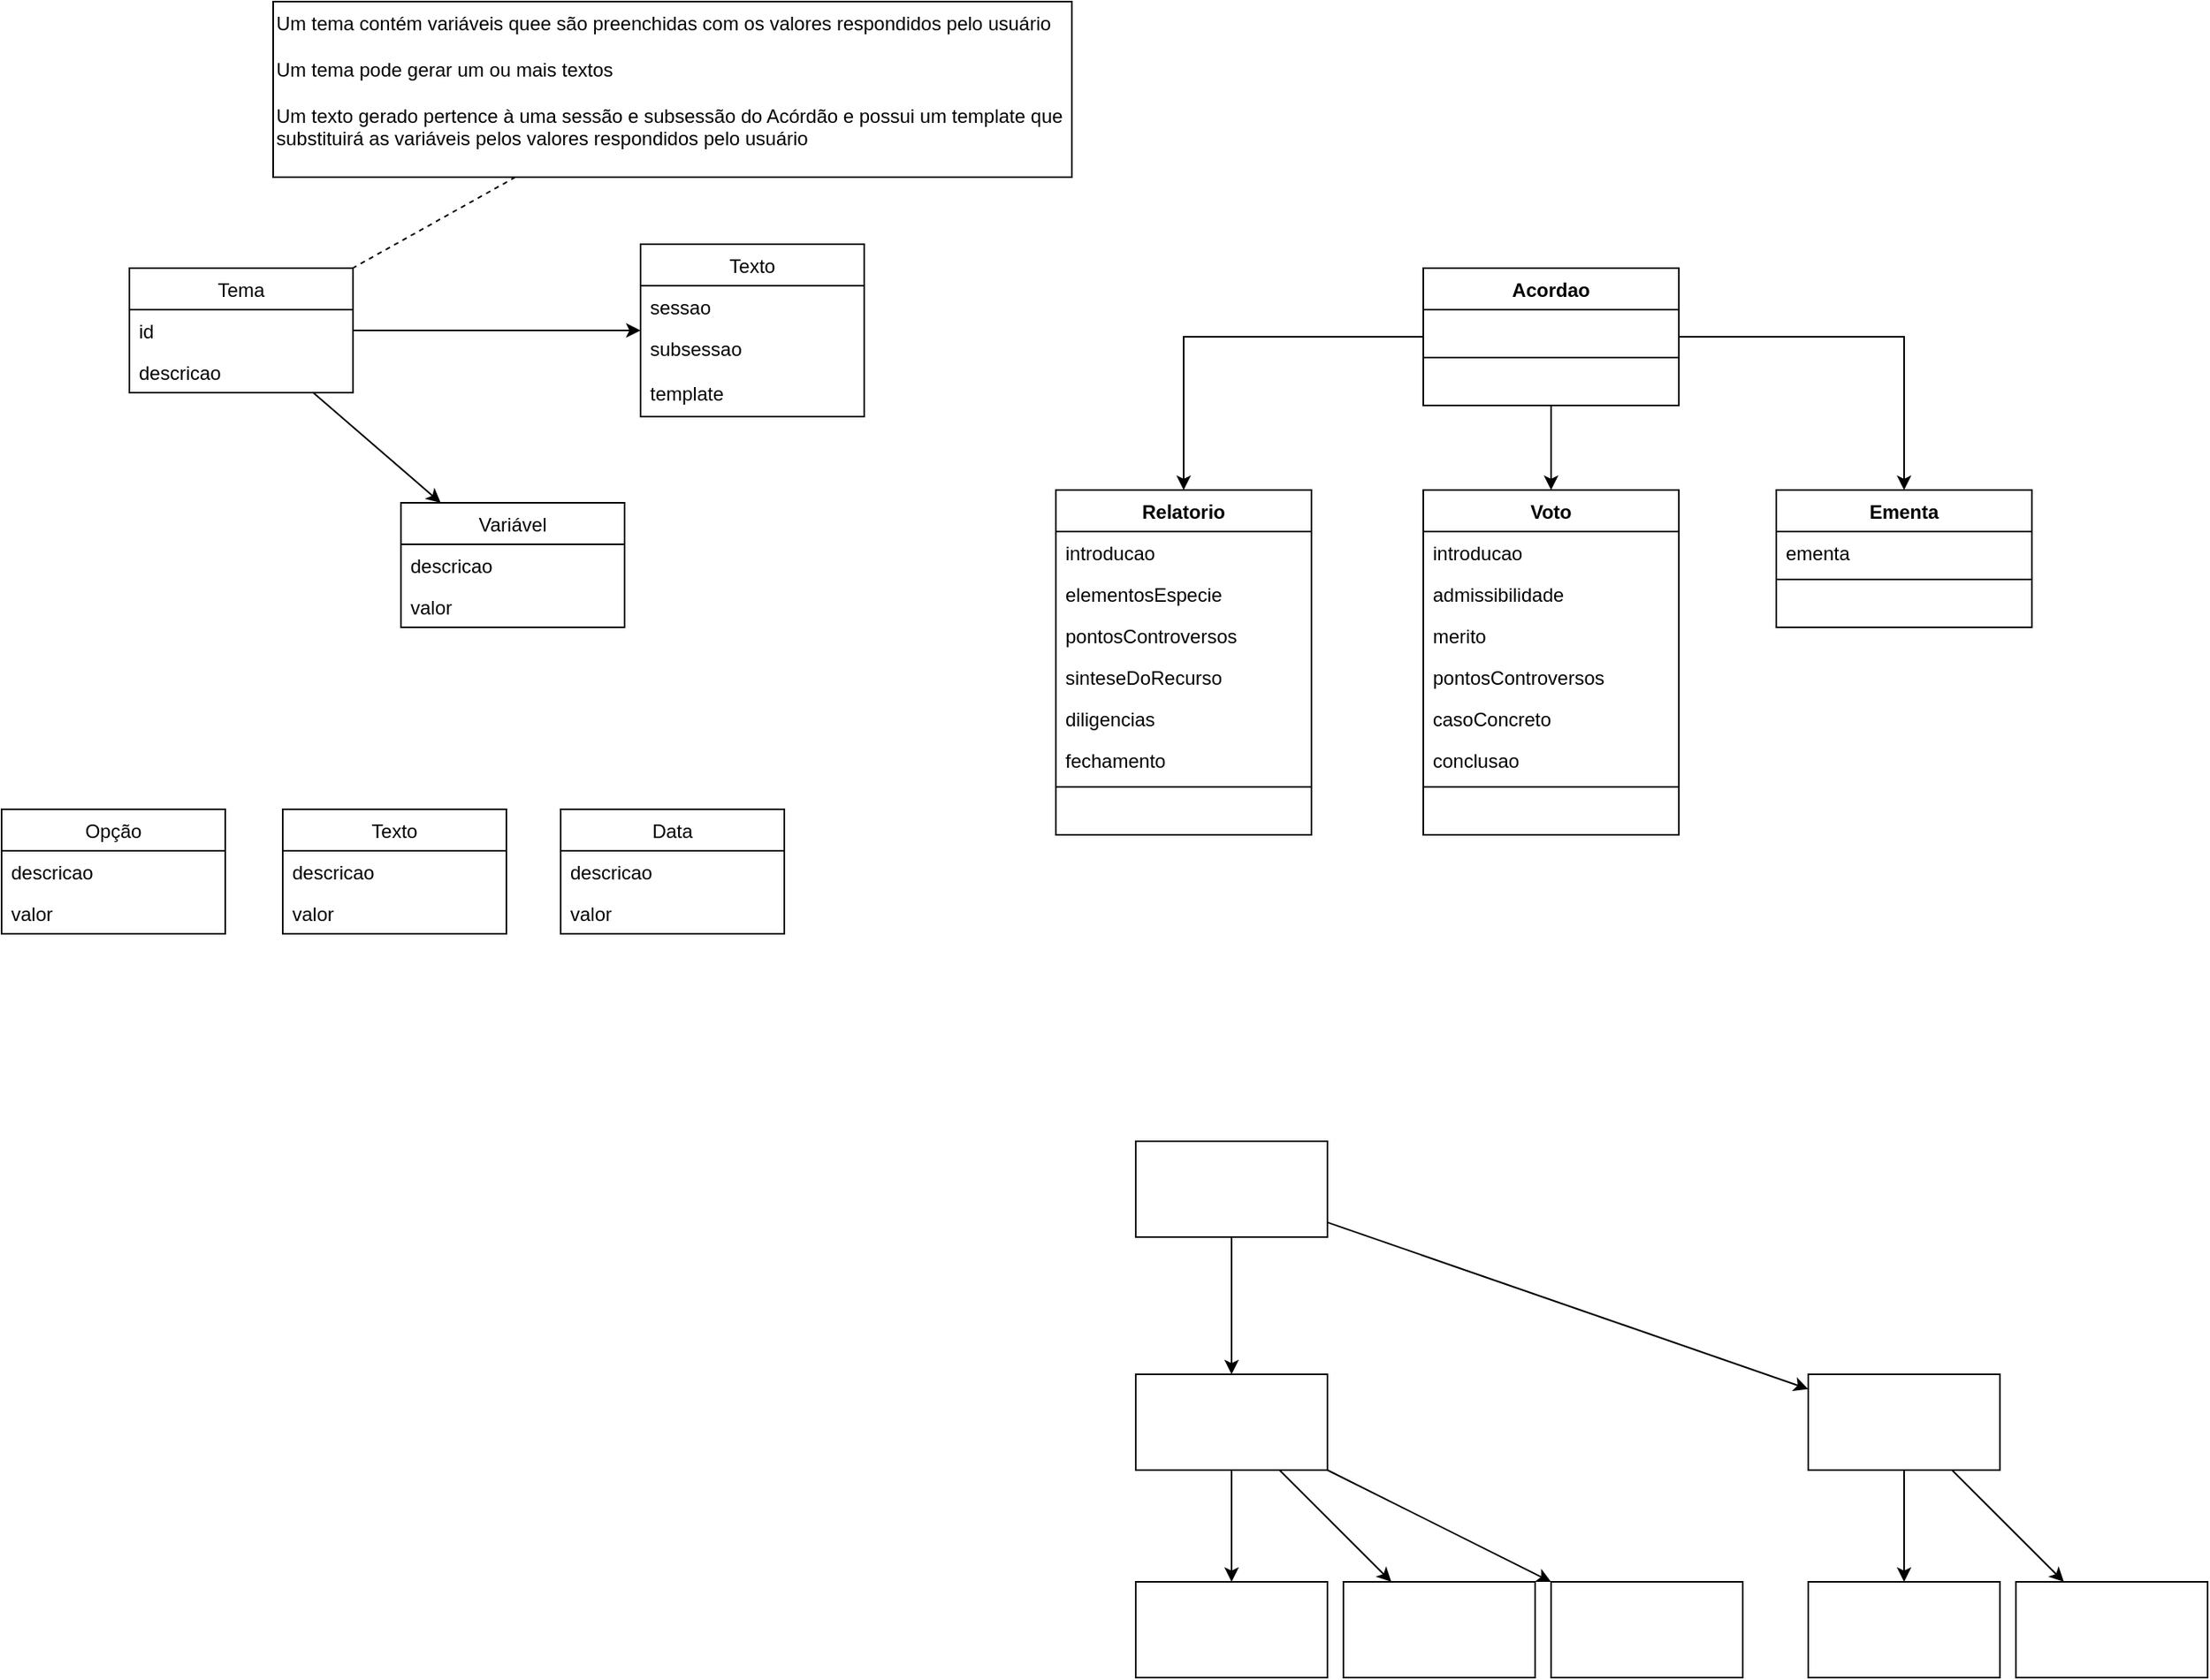 <mxfile pages="2">
    <diagram id="bApaHWfEZkNA_SV-fyIq" name="classes">
        <mxGraphModel dx="1269" dy="627" grid="1" gridSize="10" guides="1" tooltips="1" connect="1" arrows="1" fold="1" page="1" pageScale="1" pageWidth="827" pageHeight="1169" math="0" shadow="0">
            <root>
                <mxCell id="0"/>
                <mxCell id="1" parent="0"/>
                <mxCell id="2" value="Variável" style="swimlane;fontStyle=0;childLayout=stackLayout;horizontal=1;startSize=26;fillColor=none;horizontalStack=0;resizeParent=1;resizeParentMax=0;resizeLast=0;collapsible=1;marginBottom=0;" parent="1" vertex="1">
                    <mxGeometry x="380" y="374" width="140" height="78" as="geometry"/>
                </mxCell>
                <mxCell id="3" value="descricao" style="text;strokeColor=none;fillColor=none;align=left;verticalAlign=top;spacingLeft=4;spacingRight=4;overflow=hidden;rotatable=0;points=[[0,0.5],[1,0.5]];portConstraint=eastwest;" parent="2" vertex="1">
                    <mxGeometry y="26" width="140" height="26" as="geometry"/>
                </mxCell>
                <mxCell id="WOdVoHemwB2lwLpwoyzN-66" value="valor" style="text;strokeColor=none;fillColor=none;align=left;verticalAlign=top;spacingLeft=4;spacingRight=4;overflow=hidden;rotatable=0;points=[[0,0.5],[1,0.5]];portConstraint=eastwest;" parent="2" vertex="1">
                    <mxGeometry y="52" width="140" height="26" as="geometry"/>
                </mxCell>
                <mxCell id="10" style="edgeStyle=none;html=1;" parent="1" source="6" target="2" edge="1">
                    <mxGeometry relative="1" as="geometry"/>
                </mxCell>
                <mxCell id="16" style="edgeStyle=none;html=1;" parent="1" source="6" target="11" edge="1">
                    <mxGeometry relative="1" as="geometry"/>
                </mxCell>
                <mxCell id="6" value="Tema" style="swimlane;fontStyle=0;childLayout=stackLayout;horizontal=1;startSize=26;fillColor=none;horizontalStack=0;resizeParent=1;resizeParentMax=0;resizeLast=0;collapsible=1;marginBottom=0;" parent="1" vertex="1">
                    <mxGeometry x="210" y="227" width="140" height="78" as="geometry"/>
                </mxCell>
                <mxCell id="7" value="id" style="text;strokeColor=none;fillColor=none;align=left;verticalAlign=top;spacingLeft=4;spacingRight=4;overflow=hidden;rotatable=0;points=[[0,0.5],[1,0.5]];portConstraint=eastwest;" parent="6" vertex="1">
                    <mxGeometry y="26" width="140" height="26" as="geometry"/>
                </mxCell>
                <mxCell id="32" value="descricao" style="text;strokeColor=none;fillColor=none;align=left;verticalAlign=top;spacingLeft=4;spacingRight=4;overflow=hidden;rotatable=0;points=[[0,0.5],[1,0.5]];portConstraint=eastwest;" parent="6" vertex="1">
                    <mxGeometry y="52" width="140" height="26" as="geometry"/>
                </mxCell>
                <mxCell id="11" value="Texto" style="swimlane;fontStyle=0;childLayout=stackLayout;horizontal=1;startSize=26;fillColor=none;horizontalStack=0;resizeParent=1;resizeParentMax=0;resizeLast=0;collapsible=1;marginBottom=0;" parent="1" vertex="1">
                    <mxGeometry x="530" y="212" width="140" height="108" as="geometry"/>
                </mxCell>
                <mxCell id="12" value="sessao" style="text;strokeColor=none;fillColor=none;align=left;verticalAlign=top;spacingLeft=4;spacingRight=4;overflow=hidden;rotatable=0;points=[[0,0.5],[1,0.5]];portConstraint=eastwest;" parent="11" vertex="1">
                    <mxGeometry y="26" width="140" height="26" as="geometry"/>
                </mxCell>
                <mxCell id="13" value="subsessao" style="text;strokeColor=none;fillColor=none;align=left;verticalAlign=top;spacingLeft=4;spacingRight=4;overflow=hidden;rotatable=0;points=[[0,0.5],[1,0.5]];portConstraint=eastwest;" parent="11" vertex="1">
                    <mxGeometry y="52" width="140" height="28" as="geometry"/>
                </mxCell>
                <mxCell id="WOdVoHemwB2lwLpwoyzN-68" value="template" style="text;strokeColor=none;fillColor=none;align=left;verticalAlign=top;spacingLeft=4;spacingRight=4;overflow=hidden;rotatable=0;points=[[0,0.5],[1,0.5]];portConstraint=eastwest;" parent="11" vertex="1">
                    <mxGeometry y="80" width="140" height="28" as="geometry"/>
                </mxCell>
                <mxCell id="WOdVoHemwB2lwLpwoyzN-16" value="Relatorio" style="swimlane;fontStyle=1;align=center;verticalAlign=top;childLayout=stackLayout;horizontal=1;startSize=26;horizontalStack=0;resizeParent=1;resizeParentMax=0;resizeLast=0;collapsible=1;marginBottom=0;swimlaneFillColor=#ffffff;" parent="1" vertex="1">
                    <mxGeometry x="790" y="366" width="160" height="216" as="geometry"/>
                </mxCell>
                <mxCell id="WOdVoHemwB2lwLpwoyzN-17" value="introducao" style="text;strokeColor=none;fillColor=none;align=left;verticalAlign=top;spacingLeft=4;spacingRight=4;overflow=hidden;rotatable=0;points=[[0,0.5],[1,0.5]];portConstraint=eastwest;" parent="WOdVoHemwB2lwLpwoyzN-16" vertex="1">
                    <mxGeometry y="26" width="160" height="26" as="geometry"/>
                </mxCell>
                <mxCell id="WOdVoHemwB2lwLpwoyzN-44" value="elementosEspecie" style="text;strokeColor=none;fillColor=none;align=left;verticalAlign=top;spacingLeft=4;spacingRight=4;overflow=hidden;rotatable=0;points=[[0,0.5],[1,0.5]];portConstraint=eastwest;" parent="WOdVoHemwB2lwLpwoyzN-16" vertex="1">
                    <mxGeometry y="52" width="160" height="26" as="geometry"/>
                </mxCell>
                <mxCell id="WOdVoHemwB2lwLpwoyzN-45" value="pontosControversos" style="text;strokeColor=none;fillColor=none;align=left;verticalAlign=top;spacingLeft=4;spacingRight=4;overflow=hidden;rotatable=0;points=[[0,0.5],[1,0.5]];portConstraint=eastwest;" parent="WOdVoHemwB2lwLpwoyzN-16" vertex="1">
                    <mxGeometry y="78" width="160" height="26" as="geometry"/>
                </mxCell>
                <mxCell id="WOdVoHemwB2lwLpwoyzN-46" value="sinteseDoRecurso" style="text;strokeColor=none;fillColor=none;align=left;verticalAlign=top;spacingLeft=4;spacingRight=4;overflow=hidden;rotatable=0;points=[[0,0.5],[1,0.5]];portConstraint=eastwest;" parent="WOdVoHemwB2lwLpwoyzN-16" vertex="1">
                    <mxGeometry y="104" width="160" height="26" as="geometry"/>
                </mxCell>
                <mxCell id="WOdVoHemwB2lwLpwoyzN-47" value="diligencias" style="text;strokeColor=none;fillColor=none;align=left;verticalAlign=top;spacingLeft=4;spacingRight=4;overflow=hidden;rotatable=0;points=[[0,0.5],[1,0.5]];portConstraint=eastwest;" parent="WOdVoHemwB2lwLpwoyzN-16" vertex="1">
                    <mxGeometry y="130" width="160" height="26" as="geometry"/>
                </mxCell>
                <mxCell id="WOdVoHemwB2lwLpwoyzN-48" value="fechamento" style="text;strokeColor=none;fillColor=none;align=left;verticalAlign=top;spacingLeft=4;spacingRight=4;overflow=hidden;rotatable=0;points=[[0,0.5],[1,0.5]];portConstraint=eastwest;" parent="WOdVoHemwB2lwLpwoyzN-16" vertex="1">
                    <mxGeometry y="156" width="160" height="26" as="geometry"/>
                </mxCell>
                <mxCell id="WOdVoHemwB2lwLpwoyzN-18" value="" style="line;strokeWidth=1;fillColor=none;align=left;verticalAlign=middle;spacingTop=-1;spacingLeft=3;spacingRight=3;rotatable=0;labelPosition=right;points=[];portConstraint=eastwest;" parent="WOdVoHemwB2lwLpwoyzN-16" vertex="1">
                    <mxGeometry y="182" width="160" height="8" as="geometry"/>
                </mxCell>
                <mxCell id="WOdVoHemwB2lwLpwoyzN-19" value=" " style="text;strokeColor=none;fillColor=none;align=left;verticalAlign=top;spacingLeft=4;spacingRight=4;overflow=hidden;rotatable=0;points=[[0,0.5],[1,0.5]];portConstraint=eastwest;" parent="WOdVoHemwB2lwLpwoyzN-16" vertex="1">
                    <mxGeometry y="190" width="160" height="26" as="geometry"/>
                </mxCell>
                <mxCell id="WOdVoHemwB2lwLpwoyzN-63" style="edgeStyle=orthogonalEdgeStyle;rounded=0;orthogonalLoop=1;jettySize=auto;html=1;" parent="1" source="WOdVoHemwB2lwLpwoyzN-24" target="WOdVoHemwB2lwLpwoyzN-16" edge="1">
                    <mxGeometry relative="1" as="geometry"/>
                </mxCell>
                <mxCell id="WOdVoHemwB2lwLpwoyzN-64" style="edgeStyle=orthogonalEdgeStyle;rounded=0;orthogonalLoop=1;jettySize=auto;html=1;" parent="1" source="WOdVoHemwB2lwLpwoyzN-24" target="WOdVoHemwB2lwLpwoyzN-28" edge="1">
                    <mxGeometry relative="1" as="geometry"/>
                </mxCell>
                <mxCell id="WOdVoHemwB2lwLpwoyzN-65" style="edgeStyle=orthogonalEdgeStyle;rounded=0;orthogonalLoop=1;jettySize=auto;html=1;" parent="1" source="WOdVoHemwB2lwLpwoyzN-24" target="WOdVoHemwB2lwLpwoyzN-32" edge="1">
                    <mxGeometry relative="1" as="geometry"/>
                </mxCell>
                <mxCell id="WOdVoHemwB2lwLpwoyzN-24" value="Acordao" style="swimlane;fontStyle=1;align=center;verticalAlign=top;childLayout=stackLayout;horizontal=1;startSize=26;horizontalStack=0;resizeParent=1;resizeParentMax=0;resizeLast=0;collapsible=1;marginBottom=0;swimlaneFillColor=#ffffff;" parent="1" vertex="1">
                    <mxGeometry x="1020" y="227" width="160" height="86" as="geometry"/>
                </mxCell>
                <mxCell id="WOdVoHemwB2lwLpwoyzN-25" value=" " style="text;strokeColor=none;fillColor=none;align=left;verticalAlign=top;spacingLeft=4;spacingRight=4;overflow=hidden;rotatable=0;points=[[0,0.5],[1,0.5]];portConstraint=eastwest;" parent="WOdVoHemwB2lwLpwoyzN-24" vertex="1">
                    <mxGeometry y="26" width="160" height="26" as="geometry"/>
                </mxCell>
                <mxCell id="WOdVoHemwB2lwLpwoyzN-26" value="" style="line;strokeWidth=1;fillColor=none;align=left;verticalAlign=middle;spacingTop=-1;spacingLeft=3;spacingRight=3;rotatable=0;labelPosition=right;points=[];portConstraint=eastwest;" parent="WOdVoHemwB2lwLpwoyzN-24" vertex="1">
                    <mxGeometry y="52" width="160" height="8" as="geometry"/>
                </mxCell>
                <mxCell id="WOdVoHemwB2lwLpwoyzN-27" value=" " style="text;strokeColor=none;fillColor=none;align=left;verticalAlign=top;spacingLeft=4;spacingRight=4;overflow=hidden;rotatable=0;points=[[0,0.5],[1,0.5]];portConstraint=eastwest;" parent="WOdVoHemwB2lwLpwoyzN-24" vertex="1">
                    <mxGeometry y="60" width="160" height="26" as="geometry"/>
                </mxCell>
                <mxCell id="WOdVoHemwB2lwLpwoyzN-28" value="Voto" style="swimlane;fontStyle=1;align=center;verticalAlign=top;childLayout=stackLayout;horizontal=1;startSize=26;horizontalStack=0;resizeParent=1;resizeParentMax=0;resizeLast=0;collapsible=1;marginBottom=0;swimlaneFillColor=#ffffff;" parent="1" vertex="1">
                    <mxGeometry x="1020" y="366" width="160" height="216" as="geometry"/>
                </mxCell>
                <mxCell id="WOdVoHemwB2lwLpwoyzN-29" value="introducao" style="text;strokeColor=none;fillColor=none;align=left;verticalAlign=top;spacingLeft=4;spacingRight=4;overflow=hidden;rotatable=0;points=[[0,0.5],[1,0.5]];portConstraint=eastwest;" parent="WOdVoHemwB2lwLpwoyzN-28" vertex="1">
                    <mxGeometry y="26" width="160" height="26" as="geometry"/>
                </mxCell>
                <mxCell id="WOdVoHemwB2lwLpwoyzN-58" value="admissibilidade" style="text;strokeColor=none;fillColor=none;align=left;verticalAlign=top;spacingLeft=4;spacingRight=4;overflow=hidden;rotatable=0;points=[[0,0.5],[1,0.5]];portConstraint=eastwest;" parent="WOdVoHemwB2lwLpwoyzN-28" vertex="1">
                    <mxGeometry y="52" width="160" height="26" as="geometry"/>
                </mxCell>
                <mxCell id="WOdVoHemwB2lwLpwoyzN-59" value="merito" style="text;strokeColor=none;fillColor=none;align=left;verticalAlign=top;spacingLeft=4;spacingRight=4;overflow=hidden;rotatable=0;points=[[0,0.5],[1,0.5]];portConstraint=eastwest;" parent="WOdVoHemwB2lwLpwoyzN-28" vertex="1">
                    <mxGeometry y="78" width="160" height="26" as="geometry"/>
                </mxCell>
                <mxCell id="WOdVoHemwB2lwLpwoyzN-60" value="pontosControversos" style="text;strokeColor=none;fillColor=none;align=left;verticalAlign=top;spacingLeft=4;spacingRight=4;overflow=hidden;rotatable=0;points=[[0,0.5],[1,0.5]];portConstraint=eastwest;" parent="WOdVoHemwB2lwLpwoyzN-28" vertex="1">
                    <mxGeometry y="104" width="160" height="26" as="geometry"/>
                </mxCell>
                <mxCell id="WOdVoHemwB2lwLpwoyzN-61" value="casoConcreto" style="text;strokeColor=none;fillColor=none;align=left;verticalAlign=top;spacingLeft=4;spacingRight=4;overflow=hidden;rotatable=0;points=[[0,0.5],[1,0.5]];portConstraint=eastwest;" parent="WOdVoHemwB2lwLpwoyzN-28" vertex="1">
                    <mxGeometry y="130" width="160" height="26" as="geometry"/>
                </mxCell>
                <mxCell id="WOdVoHemwB2lwLpwoyzN-62" value="conclusao" style="text;strokeColor=none;fillColor=none;align=left;verticalAlign=top;spacingLeft=4;spacingRight=4;overflow=hidden;rotatable=0;points=[[0,0.5],[1,0.5]];portConstraint=eastwest;" parent="WOdVoHemwB2lwLpwoyzN-28" vertex="1">
                    <mxGeometry y="156" width="160" height="26" as="geometry"/>
                </mxCell>
                <mxCell id="WOdVoHemwB2lwLpwoyzN-30" value="" style="line;strokeWidth=1;fillColor=none;align=left;verticalAlign=middle;spacingTop=-1;spacingLeft=3;spacingRight=3;rotatable=0;labelPosition=right;points=[];portConstraint=eastwest;" parent="WOdVoHemwB2lwLpwoyzN-28" vertex="1">
                    <mxGeometry y="182" width="160" height="8" as="geometry"/>
                </mxCell>
                <mxCell id="WOdVoHemwB2lwLpwoyzN-31" value=" " style="text;strokeColor=none;fillColor=none;align=left;verticalAlign=top;spacingLeft=4;spacingRight=4;overflow=hidden;rotatable=0;points=[[0,0.5],[1,0.5]];portConstraint=eastwest;" parent="WOdVoHemwB2lwLpwoyzN-28" vertex="1">
                    <mxGeometry y="190" width="160" height="26" as="geometry"/>
                </mxCell>
                <mxCell id="WOdVoHemwB2lwLpwoyzN-32" value="Ementa" style="swimlane;fontStyle=1;align=center;verticalAlign=top;childLayout=stackLayout;horizontal=1;startSize=26;horizontalStack=0;resizeParent=1;resizeParentMax=0;resizeLast=0;collapsible=1;marginBottom=0;swimlaneFillColor=#ffffff;" parent="1" vertex="1">
                    <mxGeometry x="1241" y="366" width="160" height="86" as="geometry"/>
                </mxCell>
                <mxCell id="WOdVoHemwB2lwLpwoyzN-33" value="ementa" style="text;strokeColor=none;fillColor=none;align=left;verticalAlign=top;spacingLeft=4;spacingRight=4;overflow=hidden;rotatable=0;points=[[0,0.5],[1,0.5]];portConstraint=eastwest;" parent="WOdVoHemwB2lwLpwoyzN-32" vertex="1">
                    <mxGeometry y="26" width="160" height="26" as="geometry"/>
                </mxCell>
                <mxCell id="WOdVoHemwB2lwLpwoyzN-34" value="" style="line;strokeWidth=1;fillColor=none;align=left;verticalAlign=middle;spacingTop=-1;spacingLeft=3;spacingRight=3;rotatable=0;labelPosition=right;points=[];portConstraint=eastwest;" parent="WOdVoHemwB2lwLpwoyzN-32" vertex="1">
                    <mxGeometry y="52" width="160" height="8" as="geometry"/>
                </mxCell>
                <mxCell id="WOdVoHemwB2lwLpwoyzN-35" value=" " style="text;strokeColor=none;fillColor=none;align=left;verticalAlign=top;spacingLeft=4;spacingRight=4;overflow=hidden;rotatable=0;points=[[0,0.5],[1,0.5]];portConstraint=eastwest;" parent="WOdVoHemwB2lwLpwoyzN-32" vertex="1">
                    <mxGeometry y="60" width="160" height="26" as="geometry"/>
                </mxCell>
                <mxCell id="33" style="edgeStyle=none;html=1;endArrow=none;endFill=0;dashed=1;" parent="1" source="WOdVoHemwB2lwLpwoyzN-67" target="6" edge="1">
                    <mxGeometry relative="1" as="geometry"/>
                </mxCell>
                <mxCell id="WOdVoHemwB2lwLpwoyzN-67" value="Um tema contém variáveis quee são preenchidas com os valores respondidos pelo usuário&lt;br&gt;&lt;br&gt;Um tema pode gerar um ou mais textos&lt;br&gt;&lt;br&gt;Um texto gerado pertence à uma sessão e subsessão do Acórdão e possui um template que substituirá as variáveis pelos valores respondidos pelo usuário" style="rounded=0;whiteSpace=wrap;html=1;align=left;verticalAlign=top;" parent="1" vertex="1">
                    <mxGeometry x="300" y="60" width="500" height="110" as="geometry"/>
                </mxCell>
                <mxCell id="21" style="edgeStyle=none;html=1;" parent="1" source="17" target="18" edge="1">
                    <mxGeometry relative="1" as="geometry"/>
                </mxCell>
                <mxCell id="22" style="edgeStyle=none;html=1;" parent="1" source="17" target="20" edge="1">
                    <mxGeometry relative="1" as="geometry"/>
                </mxCell>
                <mxCell id="17" value="" style="whiteSpace=wrap;html=1;" parent="1" vertex="1">
                    <mxGeometry x="840" y="774" width="120" height="60" as="geometry"/>
                </mxCell>
                <mxCell id="25" style="edgeStyle=none;html=1;" parent="1" source="18" target="19" edge="1">
                    <mxGeometry relative="1" as="geometry"/>
                </mxCell>
                <mxCell id="26" style="edgeStyle=none;html=1;" parent="1" source="18" target="23" edge="1">
                    <mxGeometry relative="1" as="geometry"/>
                </mxCell>
                <mxCell id="27" style="edgeStyle=none;html=1;" parent="1" source="18" target="24" edge="1">
                    <mxGeometry relative="1" as="geometry"/>
                </mxCell>
                <mxCell id="18" value="" style="whiteSpace=wrap;html=1;" parent="1" vertex="1">
                    <mxGeometry x="840" y="920" width="120" height="60" as="geometry"/>
                </mxCell>
                <mxCell id="19" value="" style="whiteSpace=wrap;html=1;" parent="1" vertex="1">
                    <mxGeometry x="840" y="1050" width="120" height="60" as="geometry"/>
                </mxCell>
                <mxCell id="30" style="edgeStyle=none;html=1;" parent="1" source="20" target="28" edge="1">
                    <mxGeometry relative="1" as="geometry"/>
                </mxCell>
                <mxCell id="31" style="edgeStyle=none;html=1;" parent="1" source="20" target="29" edge="1">
                    <mxGeometry relative="1" as="geometry"/>
                </mxCell>
                <mxCell id="20" value="" style="whiteSpace=wrap;html=1;" parent="1" vertex="1">
                    <mxGeometry x="1261" y="920" width="120" height="60" as="geometry"/>
                </mxCell>
                <mxCell id="23" value="" style="whiteSpace=wrap;html=1;" parent="1" vertex="1">
                    <mxGeometry x="970" y="1050" width="120" height="60" as="geometry"/>
                </mxCell>
                <mxCell id="24" value="" style="whiteSpace=wrap;html=1;" parent="1" vertex="1">
                    <mxGeometry x="1100" y="1050" width="120" height="60" as="geometry"/>
                </mxCell>
                <mxCell id="28" value="" style="whiteSpace=wrap;html=1;" parent="1" vertex="1">
                    <mxGeometry x="1261" y="1050" width="120" height="60" as="geometry"/>
                </mxCell>
                <mxCell id="29" value="" style="whiteSpace=wrap;html=1;" parent="1" vertex="1">
                    <mxGeometry x="1391" y="1050" width="120" height="60" as="geometry"/>
                </mxCell>
                <mxCell id="34" value="Data" style="swimlane;fontStyle=0;childLayout=stackLayout;horizontal=1;startSize=26;fillColor=none;horizontalStack=0;resizeParent=1;resizeParentMax=0;resizeLast=0;collapsible=1;marginBottom=0;" parent="1" vertex="1">
                    <mxGeometry x="480" y="566" width="140" height="78" as="geometry"/>
                </mxCell>
                <mxCell id="35" value="descricao" style="text;strokeColor=none;fillColor=none;align=left;verticalAlign=top;spacingLeft=4;spacingRight=4;overflow=hidden;rotatable=0;points=[[0,0.5],[1,0.5]];portConstraint=eastwest;" parent="34" vertex="1">
                    <mxGeometry y="26" width="140" height="26" as="geometry"/>
                </mxCell>
                <mxCell id="36" value="valor" style="text;strokeColor=none;fillColor=none;align=left;verticalAlign=top;spacingLeft=4;spacingRight=4;overflow=hidden;rotatable=0;points=[[0,0.5],[1,0.5]];portConstraint=eastwest;" parent="34" vertex="1">
                    <mxGeometry y="52" width="140" height="26" as="geometry"/>
                </mxCell>
                <mxCell id="37" value="Opção" style="swimlane;fontStyle=0;childLayout=stackLayout;horizontal=1;startSize=26;fillColor=none;horizontalStack=0;resizeParent=1;resizeParentMax=0;resizeLast=0;collapsible=1;marginBottom=0;" parent="1" vertex="1">
                    <mxGeometry x="130" y="566" width="140" height="78" as="geometry"/>
                </mxCell>
                <mxCell id="38" value="descricao" style="text;strokeColor=none;fillColor=none;align=left;verticalAlign=top;spacingLeft=4;spacingRight=4;overflow=hidden;rotatable=0;points=[[0,0.5],[1,0.5]];portConstraint=eastwest;" parent="37" vertex="1">
                    <mxGeometry y="26" width="140" height="26" as="geometry"/>
                </mxCell>
                <mxCell id="39" value="valor" style="text;strokeColor=none;fillColor=none;align=left;verticalAlign=top;spacingLeft=4;spacingRight=4;overflow=hidden;rotatable=0;points=[[0,0.5],[1,0.5]];portConstraint=eastwest;" parent="37" vertex="1">
                    <mxGeometry y="52" width="140" height="26" as="geometry"/>
                </mxCell>
                <mxCell id="40" value="Texto" style="swimlane;fontStyle=0;childLayout=stackLayout;horizontal=1;startSize=26;fillColor=none;horizontalStack=0;resizeParent=1;resizeParentMax=0;resizeLast=0;collapsible=1;marginBottom=0;" parent="1" vertex="1">
                    <mxGeometry x="306" y="566" width="140" height="78" as="geometry"/>
                </mxCell>
                <mxCell id="41" value="descricao" style="text;strokeColor=none;fillColor=none;align=left;verticalAlign=top;spacingLeft=4;spacingRight=4;overflow=hidden;rotatable=0;points=[[0,0.5],[1,0.5]];portConstraint=eastwest;" parent="40" vertex="1">
                    <mxGeometry y="26" width="140" height="26" as="geometry"/>
                </mxCell>
                <mxCell id="42" value="valor" style="text;strokeColor=none;fillColor=none;align=left;verticalAlign=top;spacingLeft=4;spacingRight=4;overflow=hidden;rotatable=0;points=[[0,0.5],[1,0.5]];portConstraint=eastwest;" parent="40" vertex="1">
                    <mxGeometry y="52" width="140" height="26" as="geometry"/>
                </mxCell>
            </root>
        </mxGraphModel>
    </diagram>
    <diagram id="FGpLPH7UhBeU3fUA0dTW" name="acordao-padrao">
        <mxGraphModel dx="2096" dy="1796" grid="1" gridSize="10" guides="1" tooltips="1" connect="1" arrows="1" fold="1" page="1" pageScale="1" pageWidth="827" pageHeight="1169" math="0" shadow="0">
            <root>
                <mxCell id="mFKJ2XV9xJvc3nf12tbN-0"/>
                <mxCell id="mFKJ2XV9xJvc3nf12tbN-1" parent="mFKJ2XV9xJvc3nf12tbN-0"/>
                <mxCell id="JvDjka0HeukxbUgEUWZI-6" value="RELATÓRIO" style="whiteSpace=wrap;html=1;align=left;verticalAlign=top;spacingLeft=0;spacingTop=-3;spacing=11;fontStyle=1;" parent="mFKJ2XV9xJvc3nf12tbN-1" vertex="1">
                    <mxGeometry x="-600" y="-1070" width="900" height="970" as="geometry"/>
                </mxCell>
                <mxCell id="JvDjka0HeukxbUgEUWZI-0" value="1 - Introduçao, Contextualização" style="whiteSpace=wrap;html=1;horizontal=1;align=left;verticalAlign=top;spacingLeft=0;spacingTop=-3;spacing=11;fontStyle=1" parent="mFKJ2XV9xJvc3nf12tbN-1" vertex="1">
                    <mxGeometry x="-560" y="-1010" width="830" height="120" as="geometry"/>
                </mxCell>
                <mxCell id="JvDjka0HeukxbUgEUWZI-7" value="2 - Elementos pertinentes à espécie" style="whiteSpace=wrap;html=1;horizontal=1;align=left;verticalAlign=top;spacingLeft=0;spacingTop=-3;spacing=11;fontStyle=1" parent="mFKJ2XV9xJvc3nf12tbN-1" vertex="1">
                    <mxGeometry x="-560" y="-860" width="830" height="120" as="geometry"/>
                </mxCell>
                <mxCell id="JvDjka0HeukxbUgEUWZI-8" value="3 - Pontos Controversos" style="whiteSpace=wrap;html=1;horizontal=1;align=left;verticalAlign=top;spacingLeft=0;spacingTop=-3;spacing=11;fontStyle=1" parent="mFKJ2XV9xJvc3nf12tbN-1" vertex="1">
                    <mxGeometry x="-556" y="-710" width="826" height="120" as="geometry"/>
                </mxCell>
                <mxCell id="JvDjka0HeukxbUgEUWZI-9" value="4 - Síntese do recurso" style="whiteSpace=wrap;html=1;horizontal=1;align=left;verticalAlign=top;spacingLeft=0;spacingTop=-3;spacing=11;fontStyle=1" parent="mFKJ2XV9xJvc3nf12tbN-1" vertex="1">
                    <mxGeometry x="-556" y="-560" width="826" height="120" as="geometry"/>
                </mxCell>
                <mxCell id="JvDjka0HeukxbUgEUWZI-10" value="5 - Diligências" style="whiteSpace=wrap;html=1;horizontal=1;align=left;verticalAlign=top;spacingLeft=0;spacingTop=-3;spacing=11;fontStyle=1" parent="mFKJ2XV9xJvc3nf12tbN-1" vertex="1">
                    <mxGeometry x="-556" y="-410" width="826" height="120" as="geometry"/>
                </mxCell>
                <mxCell id="JvDjka0HeukxbUgEUWZI-11" value="6 - Fechamento" style="whiteSpace=wrap;html=1;horizontal=1;align=left;verticalAlign=top;spacingLeft=0;spacingTop=-3;spacing=11;fontStyle=1" parent="mFKJ2XV9xJvc3nf12tbN-1" vertex="1">
                    <mxGeometry x="-556" y="-260" width="826" height="120" as="geometry"/>
                </mxCell>
                <mxCell id="JvDjka0HeukxbUgEUWZI-12" value="VOTO" style="whiteSpace=wrap;html=1;align=left;verticalAlign=top;spacingLeft=0;spacingTop=-3;spacing=11;fontStyle=1;" parent="mFKJ2XV9xJvc3nf12tbN-1" vertex="1">
                    <mxGeometry x="-600" y="-50" width="900" height="970" as="geometry"/>
                </mxCell>
                <mxCell id="JvDjka0HeukxbUgEUWZI-13" value="7 - Introdução, Contextualização" style="whiteSpace=wrap;html=1;horizontal=1;align=left;verticalAlign=top;spacingLeft=0;spacingTop=-3;spacing=11;fontStyle=1" parent="mFKJ2XV9xJvc3nf12tbN-1" vertex="1">
                    <mxGeometry x="-560" y="10" width="830" height="120" as="geometry"/>
                </mxCell>
                <mxCell id="JvDjka0HeukxbUgEUWZI-14" value="8 - Admissibilidade" style="whiteSpace=wrap;html=1;horizontal=1;align=left;verticalAlign=top;spacingLeft=0;spacingTop=-3;spacing=11;fontStyle=1" parent="mFKJ2XV9xJvc3nf12tbN-1" vertex="1">
                    <mxGeometry x="-560" y="160" width="830" height="120" as="geometry"/>
                </mxCell>
                <mxCell id="JvDjka0HeukxbUgEUWZI-15" value="9 - Mérito - Requisitos para a prestação" style="whiteSpace=wrap;html=1;horizontal=1;align=left;verticalAlign=top;spacingLeft=0;spacingTop=-3;spacing=11;fontStyle=1" parent="mFKJ2XV9xJvc3nf12tbN-1" vertex="1">
                    <mxGeometry x="-556" y="310" width="826" height="120" as="geometry"/>
                </mxCell>
                <mxCell id="JvDjka0HeukxbUgEUWZI-16" value="10 - Pontos controversos" style="whiteSpace=wrap;html=1;horizontal=1;align=left;verticalAlign=top;spacingLeft=0;spacingTop=-3;spacing=11;fontStyle=1" parent="mFKJ2XV9xJvc3nf12tbN-1" vertex="1">
                    <mxGeometry x="-556" y="460" width="826" height="120" as="geometry"/>
                </mxCell>
                <mxCell id="JvDjka0HeukxbUgEUWZI-17" value="11 - Caso concreto" style="whiteSpace=wrap;html=1;horizontal=1;align=left;verticalAlign=top;spacingLeft=0;spacingTop=-3;spacing=11;fontStyle=1" parent="mFKJ2XV9xJvc3nf12tbN-1" vertex="1">
                    <mxGeometry x="-556" y="610" width="826" height="120" as="geometry"/>
                </mxCell>
                <mxCell id="JvDjka0HeukxbUgEUWZI-18" value="12 - Conclusäo" style="whiteSpace=wrap;html=1;horizontal=1;align=left;verticalAlign=top;spacingLeft=0;spacingTop=-3;spacing=11;fontStyle=1" parent="mFKJ2XV9xJvc3nf12tbN-1" vertex="1">
                    <mxGeometry x="-556" y="760" width="826" height="120" as="geometry"/>
                </mxCell>
                <mxCell id="VA3wWs38ZauaT37P3EKB-0" value="EMENTA" style="whiteSpace=wrap;html=1;align=left;verticalAlign=top;spacingLeft=0;spacingTop=-3;spacing=11;fontStyle=1;" parent="mFKJ2XV9xJvc3nf12tbN-1" vertex="1">
                    <mxGeometry x="-600" y="970" width="900" height="230" as="geometry"/>
                </mxCell>
                <mxCell id="VA3wWs38ZauaT37P3EKB-1" value="13 - Ementa" style="whiteSpace=wrap;html=1;horizontal=1;align=left;verticalAlign=top;spacingLeft=0;spacingTop=-3;spacing=11;fontStyle=1" parent="mFKJ2XV9xJvc3nf12tbN-1" vertex="1">
                    <mxGeometry x="-560" y="1030" width="830" height="120" as="geometry"/>
                </mxCell>
            </root>
        </mxGraphModel>
    </diagram>
    <diagram id="zkvUGkI0a38W53C4SLaq" name="Page-3">
        <mxGraphModel dx="2096" dy="627" grid="1" gridSize="10" guides="1" tooltips="1" connect="1" arrows="1" fold="1" page="1" pageScale="1" pageWidth="827" pageHeight="1169" math="0" shadow="0">
            <root>
                <mxCell id="WZyAnOukXiuHaQ_k1GRv-0"/>
                <mxCell id="WZyAnOukXiuHaQ_k1GRv-1" parent="WZyAnOukXiuHaQ_k1GRv-0"/>
                <mxCell id="WZyAnOukXiuHaQ_k1GRv-23" value="" style="whiteSpace=wrap;html=1;" parent="WZyAnOukXiuHaQ_k1GRv-1" vertex="1">
                    <mxGeometry x="170" y="130" width="390" height="270" as="geometry"/>
                </mxCell>
                <mxCell id="WZyAnOukXiuHaQ_k1GRv-2" value="Cpf" style="strokeWidth=1;shadow=0;dashed=0;align=center;html=1;shape=mxgraph.mockup.text.textBox;fontColor=#666666;align=left;fontSize=17;spacingLeft=4;spacingTop=-3;strokeColor=#666666;mainText=" parent="WZyAnOukXiuHaQ_k1GRv-1" vertex="1">
                    <mxGeometry x="200" y="210" width="150" height="30" as="geometry"/>
                </mxCell>
                <mxCell id="WZyAnOukXiuHaQ_k1GRv-3" value="" style="strokeWidth=1;shadow=0;dashed=0;align=center;html=1;shape=mxgraph.mockup.forms.rrect;rSize=0;strokeColor=#999999;fillColor=#ffffff;" parent="WZyAnOukXiuHaQ_k1GRv-1" vertex="1">
                    <mxGeometry x="-190" y="270" width="200" height="300" as="geometry"/>
                </mxCell>
                <mxCell id="WZyAnOukXiuHaQ_k1GRv-4" value="Sign In" style="strokeWidth=1;shadow=0;dashed=0;align=center;html=1;shape=mxgraph.mockup.forms.anchor;fontSize=12;fontColor=#666666;align=left;resizeWidth=1;spacingLeft=0;" parent="WZyAnOukXiuHaQ_k1GRv-3" vertex="1">
                    <mxGeometry width="100" height="20" relative="1" as="geometry">
                        <mxPoint x="10" y="10" as="offset"/>
                    </mxGeometry>
                </mxCell>
                <mxCell id="WZyAnOukXiuHaQ_k1GRv-5" value="" style="shape=line;strokeColor=#ddeeff;strokeWidth=2;html=1;resizeWidth=1;" parent="WZyAnOukXiuHaQ_k1GRv-3" vertex="1">
                    <mxGeometry width="180" height="10" relative="1" as="geometry">
                        <mxPoint x="10" y="30" as="offset"/>
                    </mxGeometry>
                </mxCell>
                <mxCell id="WZyAnOukXiuHaQ_k1GRv-7" value="johndoe" style="strokeWidth=1;shadow=0;dashed=0;align=center;html=1;shape=mxgraph.mockup.forms.rrect;rSize=0;strokeColor=#999999;fontColor=#666666;align=left;spacingLeft=5;resizeWidth=1;" parent="WZyAnOukXiuHaQ_k1GRv-3" vertex="1">
                    <mxGeometry width="150" height="25" relative="1" as="geometry">
                        <mxPoint x="10" y="60" as="offset"/>
                    </mxGeometry>
                </mxCell>
                <mxCell id="WZyAnOukXiuHaQ_k1GRv-8" value="Password:" style="strokeWidth=1;shadow=0;dashed=0;align=center;html=1;shape=mxgraph.mockup.forms.anchor;fontSize=12;fontColor=#666666;align=left;resizeWidth=1;spacingLeft=0;" parent="WZyAnOukXiuHaQ_k1GRv-3" vertex="1">
                    <mxGeometry width="100" height="20" relative="1" as="geometry">
                        <mxPoint x="10" y="95" as="offset"/>
                    </mxGeometry>
                </mxCell>
                <mxCell id="WZyAnOukXiuHaQ_k1GRv-9" value="********" style="strokeWidth=1;shadow=0;dashed=0;align=center;html=1;shape=mxgraph.mockup.forms.rrect;rSize=0;strokeColor=#999999;fontColor=#666666;align=left;spacingLeft=5;resizeWidth=1;" parent="WZyAnOukXiuHaQ_k1GRv-3" vertex="1">
                    <mxGeometry width="150" height="25" relative="1" as="geometry">
                        <mxPoint x="10" y="115" as="offset"/>
                    </mxGeometry>
                </mxCell>
                <mxCell id="WZyAnOukXiuHaQ_k1GRv-11" value="Forgot Password?" style="strokeWidth=1;shadow=0;dashed=0;align=center;html=1;shape=mxgraph.mockup.forms.anchor;fontSize=12;fontColor=#9999ff;align=left;spacingLeft=0;fontStyle=4;resizeWidth=1;" parent="WZyAnOukXiuHaQ_k1GRv-3" vertex="1">
                    <mxGeometry y="1" width="150" height="20" relative="1" as="geometry">
                        <mxPoint x="10" y="-110" as="offset"/>
                    </mxGeometry>
                </mxCell>
                <mxCell id="WZyAnOukXiuHaQ_k1GRv-12" value="" style="shape=line;strokeColor=#ddeeff;strokeWidth=2;html=1;resizeWidth=1;" parent="WZyAnOukXiuHaQ_k1GRv-3" vertex="1">
                    <mxGeometry y="1" width="180" height="10" relative="1" as="geometry">
                        <mxPoint x="10" y="-90" as="offset"/>
                    </mxGeometry>
                </mxCell>
                <mxCell id="WZyAnOukXiuHaQ_k1GRv-13" value="New User" style="strokeWidth=1;shadow=0;dashed=0;align=center;html=1;shape=mxgraph.mockup.forms.anchor;fontSize=12;fontColor=#666666;align=left;spacingLeft=0;resizeWidth=1;" parent="WZyAnOukXiuHaQ_k1GRv-3" vertex="1">
                    <mxGeometry y="1" width="150" height="20" relative="1" as="geometry">
                        <mxPoint x="10" y="-70" as="offset"/>
                    </mxGeometry>
                </mxCell>
                <mxCell id="WZyAnOukXiuHaQ_k1GRv-14" value="SIGN UP" style="strokeWidth=1;shadow=0;dashed=0;align=center;html=1;shape=mxgraph.mockup.forms.rrect;rSize=5;strokeColor=none;fontColor=#ffffff;fillColor=#66bbff;fontSize=16;fontStyle=1;" parent="WZyAnOukXiuHaQ_k1GRv-3" vertex="1">
                    <mxGeometry y="1" width="80" height="30" relative="1" as="geometry">
                        <mxPoint x="20" y="-50" as="offset"/>
                    </mxGeometry>
                </mxCell>
                <mxCell id="WZyAnOukXiuHaQ_k1GRv-15" value="CPF" style="strokeWidth=1;shadow=0;dashed=0;align=center;html=1;shape=mxgraph.mockup.forms.anchor;fontSize=12;fontColor=#666666;align=left;resizeWidth=1;spacingLeft=0;" parent="WZyAnOukXiuHaQ_k1GRv-1" vertex="1">
                    <mxGeometry x="200" y="190" width="100" height="20" as="geometry"/>
                </mxCell>
                <mxCell id="WZyAnOukXiuHaQ_k1GRv-16" value="buscar" style="strokeWidth=1;shadow=0;dashed=0;align=center;html=1;shape=mxgraph.mockup.forms.rrect;rSize=5;strokeColor=none;fontColor=#ffffff;fillColor=#66bbff;fontSize=16;fontStyle=1;" parent="WZyAnOukXiuHaQ_k1GRv-1" vertex="1">
                    <mxGeometry x="360" y="210" width="80" height="30" as="geometry"/>
                </mxCell>
                <mxCell id="WZyAnOukXiuHaQ_k1GRv-17" value="-Line 1&#10;-Line 2&#10;-Line 3&#10;-Line 4" style="strokeWidth=1;shadow=0;dashed=0;align=center;html=1;shape=mxgraph.mockup.text.bulletedList;textColor=#666666;mainText=,,,,;textSize=17;bulletStyle=none;strokeColor=none;fillColor=none;align=left;verticalAlign=top;fontSize=17;fontColor=#666666;" parent="WZyAnOukXiuHaQ_k1GRv-1" vertex="1">
                    <mxGeometry x="200" y="280" width="150" height="90" as="geometry"/>
                </mxCell>
                <mxCell id="WZyAnOukXiuHaQ_k1GRv-18" value="Selecione um recurso:" style="strokeWidth=1;shadow=0;dashed=0;align=center;html=1;shape=mxgraph.mockup.forms.anchor;fontSize=12;fontColor=#666666;align=left;resizeWidth=1;spacingLeft=0;" parent="WZyAnOukXiuHaQ_k1GRv-1" vertex="1">
                    <mxGeometry x="200" y="260" width="160" height="20" as="geometry"/>
                </mxCell>
                <mxCell id="WZyAnOukXiuHaQ_k1GRv-19" value="Iniciar sem&amp;nbsp; selecionar um recurso existente" style="strokeWidth=1;shadow=0;dashed=0;align=center;html=1;shape=mxgraph.mockup.forms.rrect;rSize=5;strokeColor=none;fontColor=#ffffff;fillColor=#66bbff;fontSize=16;fontStyle=1;" parent="WZyAnOukXiuHaQ_k1GRv-1" vertex="1">
                    <mxGeometry x="170" y="430" width="390" height="30" as="geometry"/>
                </mxCell>
                <mxCell id="WZyAnOukXiuHaQ_k1GRv-21" value="Consultar Recurso" style="strokeWidth=1;shadow=0;dashed=0;align=center;html=1;shape=mxgraph.mockup.forms.anchor;fontSize=12;fontColor=#666666;align=left;resizeWidth=1;spacingLeft=0;" parent="WZyAnOukXiuHaQ_k1GRv-1" vertex="1">
                    <mxGeometry x="200" y="150" width="320" height="17" as="geometry"/>
                </mxCell>
                <mxCell id="WZyAnOukXiuHaQ_k1GRv-22" value="" style="shape=line;strokeColor=#ddeeff;strokeWidth=2;html=1;resizeWidth=1;" parent="WZyAnOukXiuHaQ_k1GRv-1" vertex="1">
                    <mxGeometry x="200" y="170" width="280" height="7" as="geometry"/>
                </mxCell>
                <mxCell id="WZyAnOukXiuHaQ_k1GRv-24" value="Espécie" style="strokeWidth=1;shadow=0;dashed=0;align=center;html=1;shape=mxgraph.mockup.forms.comboBox;strokeColor=#999999;fillColor=#ddeeff;align=left;fillColor2=#aaddff;mainText=;fontColor=#666666;fontSize=17;spacingLeft=3;" parent="WZyAnOukXiuHaQ_k1GRv-1" vertex="1">
                    <mxGeometry x="677" y="190" width="150" height="30" as="geometry"/>
                </mxCell>
                <mxCell id="WZyAnOukXiuHaQ_k1GRv-26" value="" style="strokeWidth=1;shadow=0;dashed=0;align=center;html=1;shape=mxgraph.mockup.forms.rrect;rSize=0;strokeColor=#999999;fillColor=#ffffff;recursiveResize=0;" parent="WZyAnOukXiuHaQ_k1GRv-1" vertex="1">
                    <mxGeometry x="870" y="190" width="200" height="65" as="geometry"/>
                </mxCell>
                <mxCell id="WZyAnOukXiuHaQ_k1GRv-27" value="Recurso Ordinário" style="shape=ellipse;rSize=0;fillColor=#eeeeee;strokeColor=#999999;gradientColor=#cccccc;html=1;align=left;spacingLeft=4;fontSize=17;fontColor=#666666;labelPosition=right;" parent="WZyAnOukXiuHaQ_k1GRv-26" vertex="1">
                    <mxGeometry x="8" y="7.5" width="15" height="15" as="geometry"/>
                </mxCell>
                <mxCell id="WZyAnOukXiuHaQ_k1GRv-29" value="Recurso Especial" style="shape=ellipse;rSize=0;fillColor=#aaaaaa;strokeColor=#444444;gradientColor=#666666;html=1;align=left;spacingLeft=4;fontSize=17;fontColor=#008cff;labelPosition=right;" parent="WZyAnOukXiuHaQ_k1GRv-26" vertex="1">
                    <mxGeometry x="8" y="35" width="15" height="15" as="geometry"/>
                </mxCell>
                <mxCell id="WZyAnOukXiuHaQ_k1GRv-30" value="" style="shape=ellipse;fillColor=#444444;strokeColor=none;html=1;" parent="WZyAnOukXiuHaQ_k1GRv-29" vertex="1">
                    <mxGeometry x="3" y="3" width="9" height="9" as="geometry"/>
                </mxCell>
                <mxCell id="WZyAnOukXiuHaQ_k1GRv-32" value="CPF" style="strokeWidth=1;shadow=0;dashed=0;align=center;html=1;shape=mxgraph.mockup.forms.anchor;fontSize=12;fontColor=#666666;align=left;resizeWidth=1;spacingLeft=0;" parent="WZyAnOukXiuHaQ_k1GRv-1" vertex="1">
                    <mxGeometry x="677" y="170" width="100" height="20" as="geometry"/>
                </mxCell>
                <mxCell id="WZyAnOukXiuHaQ_k1GRv-33" value="Tipo" style="strokeWidth=1;shadow=0;dashed=0;align=center;html=1;shape=mxgraph.mockup.forms.anchor;fontSize=12;fontColor=#666666;align=left;resizeWidth=1;spacingLeft=0;" parent="WZyAnOukXiuHaQ_k1GRv-1" vertex="1">
                    <mxGeometry x="870" y="170" width="100" height="20" as="geometry"/>
                </mxCell>
            </root>
        </mxGraphModel>
    </diagram>
    <diagram id="XSGMYFeqhYNWxvD0lSit" name="Page-4">
        <mxGraphModel dx="2320" dy="1907" grid="1" gridSize="10" guides="1" tooltips="1" connect="1" arrows="1" fold="1" page="1" pageScale="1" pageWidth="827" pageHeight="1169" math="0" shadow="0">
            <root>
                <mxCell id="yguu2xJHVv5KEL0khZcc-0"/>
                <mxCell id="yguu2xJHVv5KEL0khZcc-1" parent="yguu2xJHVv5KEL0khZcc-0"/>
                <mxCell id="yguu2xJHVv5KEL0khZcc-220" value="" style="whiteSpace=wrap;html=1;" parent="yguu2xJHVv5KEL0khZcc-1" vertex="1">
                    <mxGeometry x="3660" y="-20" width="650" height="530" as="geometry"/>
                </mxCell>
                <mxCell id="yguu2xJHVv5KEL0khZcc-259" value="Há procurador constituído?" style="strokeWidth=1;shadow=0;dashed=0;align=center;html=1;shape=mxgraph.mockup.forms.rrect;rSize=0;fillColor=#eeeeee;strokeColor=#999999;gradientColor=#cccccc;align=left;spacingLeft=4;fontSize=17;fontColor=#666666;labelPosition=right;" parent="yguu2xJHVv5KEL0khZcc-1" vertex="1">
                    <mxGeometry x="3714" y="18" width="15" height="15" as="geometry"/>
                </mxCell>
                <mxCell id="yguu2xJHVv5KEL0khZcc-62" value="" style="whiteSpace=wrap;html=1;" parent="yguu2xJHVv5KEL0khZcc-1" vertex="1">
                    <mxGeometry x="20" y="-20" width="650" height="2140" as="geometry"/>
                </mxCell>
                <mxCell id="yguu2xJHVv5KEL0khZcc-82" value="" style="group" parent="yguu2xJHVv5KEL0khZcc-1" vertex="1" connectable="0">
                    <mxGeometry x="70" y="400" width="560" height="700" as="geometry"/>
                </mxCell>
                <mxCell id="yguu2xJHVv5KEL0khZcc-83" value="" style="whiteSpace=wrap;html=1;" parent="yguu2xJHVv5KEL0khZcc-82" vertex="1">
                    <mxGeometry width="560" height="700" as="geometry"/>
                </mxCell>
                <mxCell id="yguu2xJHVv5KEL0khZcc-84" value="91 - Auxílio Acidente" style="strokeWidth=1;shadow=0;dashed=0;align=center;html=1;shape=mxgraph.mockup.text.textBox;fontColor=#666666;align=left;fontSize=17;spacingLeft=4;spacingTop=-3;strokeColor=#666666;mainText=" parent="yguu2xJHVv5KEL0khZcc-82" vertex="1">
                    <mxGeometry x="20" y="60" width="510" height="30" as="geometry"/>
                </mxCell>
                <mxCell id="yguu2xJHVv5KEL0khZcc-85" value="Opção" style="text;html=1;align=left;verticalAlign=top;resizable=0;points=[];autosize=1;strokeColor=none;fillColor=none;fontSize=17;fontColor=#666666;strokeWidth=1;shadow=0;dashed=0;" parent="yguu2xJHVv5KEL0khZcc-82" vertex="1">
                    <mxGeometry x="20" y="18" width="70" height="30" as="geometry"/>
                </mxCell>
                <mxCell id="yguu2xJHVv5KEL0khZcc-86" value="" style="shape=mxgraph.mockup.containers.marginRect;rectMarginTop=10;strokeColor=#666666;strokeWidth=1;dashed=0;rounded=1;arcSize=5;recursiveResize=0;" parent="yguu2xJHVv5KEL0khZcc-82" vertex="1">
                    <mxGeometry x="20" y="120" width="510" height="520" as="geometry"/>
                </mxCell>
                <mxCell id="yguu2xJHVv5KEL0khZcc-87" value="Atributos" style="shape=rect;strokeColor=none;fillColor=#008cff;strokeWidth=1;dashed=0;rounded=1;arcSize=20;fontColor=#ffffff;fontSize=17;spacing=2;spacingTop=-2;align=left;autosize=1;spacingLeft=4;resizeWidth=0;resizeHeight=0;perimeter=none;" parent="yguu2xJHVv5KEL0khZcc-86" vertex="1">
                    <mxGeometry x="5" width="90" height="30" as="geometry"/>
                </mxCell>
                <mxCell id="yguu2xJHVv5KEL0khZcc-88" value="Relatório" style="text;html=1;align=left;verticalAlign=top;resizable=0;points=[];autosize=1;strokeColor=none;fillColor=none;fontSize=17;fontColor=#666666;strokeWidth=1;shadow=0;dashed=0;" parent="yguu2xJHVv5KEL0khZcc-86" vertex="1">
                    <mxGeometry x="30" y="54" width="80" height="30" as="geometry"/>
                </mxCell>
                <mxCell id="yguu2xJHVv5KEL0khZcc-89" value="" style="strokeWidth=1;shadow=0;dashed=0;align=center;html=1;shape=mxgraph.mockup.text.textBox;fontColor=#666666;align=left;fontSize=17;spacingLeft=4;spacingTop=-3;strokeColor=#666666;mainText=" parent="yguu2xJHVv5KEL0khZcc-86" vertex="1">
                    <mxGeometry x="30" y="94" width="450" height="30" as="geometry"/>
                </mxCell>
                <mxCell id="yguu2xJHVv5KEL0khZcc-90" value="Voto" style="text;html=1;align=left;verticalAlign=top;resizable=0;points=[];autosize=1;strokeColor=none;fillColor=none;fontSize=17;fontColor=#666666;strokeWidth=1;shadow=0;dashed=0;" parent="yguu2xJHVv5KEL0khZcc-86" vertex="1">
                    <mxGeometry x="30" y="134" width="50" height="30" as="geometry"/>
                </mxCell>
                <mxCell id="yguu2xJHVv5KEL0khZcc-91" value="Ementa" style="text;html=1;align=left;verticalAlign=top;resizable=0;points=[];autosize=1;strokeColor=none;fillColor=none;fontSize=17;fontColor=#666666;strokeWidth=1;shadow=0;dashed=0;" parent="yguu2xJHVv5KEL0khZcc-86" vertex="1">
                    <mxGeometry x="30" y="214" width="70" height="30" as="geometry"/>
                </mxCell>
                <mxCell id="yguu2xJHVv5KEL0khZcc-92" value="" style="strokeWidth=1;shadow=0;dashed=0;align=center;html=1;shape=mxgraph.mockup.text.textBox;fontColor=#666666;align=left;fontSize=17;spacingLeft=4;spacingTop=-3;strokeColor=#666666;mainText=" parent="yguu2xJHVv5KEL0khZcc-86" vertex="1">
                    <mxGeometry x="30" y="174" width="450" height="30" as="geometry"/>
                </mxCell>
                <mxCell id="yguu2xJHVv5KEL0khZcc-93" value="" style="strokeWidth=1;shadow=0;dashed=0;align=center;html=1;shape=mxgraph.mockup.text.textBox;fontColor=#666666;align=left;fontSize=17;spacingLeft=4;spacingTop=-3;strokeColor=#666666;mainText=" parent="yguu2xJHVv5KEL0khZcc-86" vertex="1">
                    <mxGeometry x="30" y="260" width="450" height="32" as="geometry"/>
                </mxCell>
                <mxCell id="yguu2xJHVv5KEL0khZcc-94" value="Adicionar atributo personalizado" style="strokeWidth=1;shadow=0;dashed=0;align=center;html=1;shape=mxgraph.mockup.buttons.button;strokeColor=#666666;fontColor=#ffffff;mainText=;buttonStyle=round;fontSize=17;fontStyle=1;fillColor=#008cff;whiteSpace=wrap;" parent="yguu2xJHVv5KEL0khZcc-86" vertex="1">
                    <mxGeometry x="30" y="458" width="450" height="32" as="geometry"/>
                </mxCell>
                <mxCell id="yguu2xJHVv5KEL0khZcc-95" value="Atributos personalizados" style="strokeWidth=1;shadow=0;dashed=0;align=center;html=1;shape=mxgraph.mockup.forms.anchor;fontSize=12;fontColor=#666666;align=left;resizeWidth=1;spacingLeft=0;" parent="yguu2xJHVv5KEL0khZcc-86" vertex="1">
                    <mxGeometry x="30" y="320" width="100" height="20" as="geometry"/>
                </mxCell>
                <mxCell id="yguu2xJHVv5KEL0khZcc-96" value="" style="shape=line;strokeColor=#ddeeff;strokeWidth=2;html=1;resizeWidth=1;" parent="yguu2xJHVv5KEL0khZcc-86" vertex="1">
                    <mxGeometry x="30" y="340" width="440" height="10" as="geometry"/>
                </mxCell>
                <mxCell id="yguu2xJHVv5KEL0khZcc-97" value="Descricao" style="text;html=1;align=left;verticalAlign=top;resizable=0;points=[];autosize=1;strokeColor=none;fillColor=none;fontSize=17;fontColor=#666666;strokeWidth=1;shadow=0;dashed=0;" parent="yguu2xJHVv5KEL0khZcc-86" vertex="1">
                    <mxGeometry x="30" y="360" width="90" height="30" as="geometry"/>
                </mxCell>
                <mxCell id="yguu2xJHVv5KEL0khZcc-98" value="Auxílio Acidente" style="strokeWidth=1;shadow=0;dashed=0;align=center;html=1;shape=mxgraph.mockup.text.textBox;fontColor=#666666;align=left;fontSize=17;spacingLeft=4;spacingTop=-3;strokeColor=#666666;mainText=" parent="yguu2xJHVv5KEL0khZcc-86" vertex="1">
                    <mxGeometry x="30" y="400" width="450" height="30" as="geometry"/>
                </mxCell>
                <mxCell id="yguu2xJHVv5KEL0khZcc-122" value="" style="strokeColor=#999999;verticalLabelPosition=bottom;shadow=0;dashed=0;verticalAlign=top;strokeWidth=2;html=1;shape=mxgraph.mockup.misc.trashcanIcon;" parent="yguu2xJHVv5KEL0khZcc-82" vertex="1">
                    <mxGeometry x="520" y="10" width="30" height="30" as="geometry"/>
                </mxCell>
                <mxCell id="yguu2xJHVv5KEL0khZcc-63" value="Adicionar opção" style="strokeWidth=1;shadow=0;dashed=0;align=center;html=1;shape=mxgraph.mockup.buttons.button;strokeColor=#666666;fontColor=#ffffff;mainText=;buttonStyle=round;fontSize=17;fontStyle=1;fillColor=#008cff;whiteSpace=wrap;" parent="yguu2xJHVv5KEL0khZcc-1" vertex="1">
                    <mxGeometry x="70" y="2030" width="150" height="52" as="geometry"/>
                </mxCell>
                <mxCell id="yguu2xJHVv5KEL0khZcc-67" value="" style="strokeWidth=1;shadow=0;dashed=0;align=center;html=1;shape=mxgraph.mockup.forms.rrect;rSize=0;strokeColor=#999999;fillColor=#ffffff;" parent="yguu2xJHVv5KEL0khZcc-1" vertex="1">
                    <mxGeometry x="-340" y="710" width="200" height="300" as="geometry"/>
                </mxCell>
                <mxCell id="yguu2xJHVv5KEL0khZcc-70" value="User Name:" style="strokeWidth=1;shadow=0;dashed=0;align=center;html=1;shape=mxgraph.mockup.forms.anchor;fontSize=12;fontColor=#666666;align=left;resizeWidth=1;spacingLeft=0;" parent="yguu2xJHVv5KEL0khZcc-67" vertex="1">
                    <mxGeometry width="100" height="20" relative="1" as="geometry">
                        <mxPoint x="10" y="40" as="offset"/>
                    </mxGeometry>
                </mxCell>
                <mxCell id="yguu2xJHVv5KEL0khZcc-71" value="johndoe" style="strokeWidth=1;shadow=0;dashed=0;align=center;html=1;shape=mxgraph.mockup.forms.rrect;rSize=0;strokeColor=#999999;fontColor=#666666;align=left;spacingLeft=5;resizeWidth=1;" parent="yguu2xJHVv5KEL0khZcc-67" vertex="1">
                    <mxGeometry width="150" height="25" relative="1" as="geometry">
                        <mxPoint x="10" y="60" as="offset"/>
                    </mxGeometry>
                </mxCell>
                <mxCell id="yguu2xJHVv5KEL0khZcc-72" value="Password:" style="strokeWidth=1;shadow=0;dashed=0;align=center;html=1;shape=mxgraph.mockup.forms.anchor;fontSize=12;fontColor=#666666;align=left;resizeWidth=1;spacingLeft=0;" parent="yguu2xJHVv5KEL0khZcc-67" vertex="1">
                    <mxGeometry width="100" height="20" relative="1" as="geometry">
                        <mxPoint x="10" y="95" as="offset"/>
                    </mxGeometry>
                </mxCell>
                <mxCell id="yguu2xJHVv5KEL0khZcc-73" value="********" style="strokeWidth=1;shadow=0;dashed=0;align=center;html=1;shape=mxgraph.mockup.forms.rrect;rSize=0;strokeColor=#999999;fontColor=#666666;align=left;spacingLeft=5;resizeWidth=1;" parent="yguu2xJHVv5KEL0khZcc-67" vertex="1">
                    <mxGeometry width="150" height="25" relative="1" as="geometry">
                        <mxPoint x="10" y="115" as="offset"/>
                    </mxGeometry>
                </mxCell>
                <mxCell id="yguu2xJHVv5KEL0khZcc-74" value="SIGN IN" style="strokeWidth=1;shadow=0;dashed=0;align=center;html=1;shape=mxgraph.mockup.forms.rrect;rSize=5;strokeColor=none;fontColor=#ffffff;fillColor=#66bbff;fontSize=16;fontStyle=1;" parent="yguu2xJHVv5KEL0khZcc-67" vertex="1">
                    <mxGeometry y="1" width="80" height="30" relative="1" as="geometry">
                        <mxPoint x="20" y="-150" as="offset"/>
                    </mxGeometry>
                </mxCell>
                <mxCell id="yguu2xJHVv5KEL0khZcc-75" value="Forgot Password?" style="strokeWidth=1;shadow=0;dashed=0;align=center;html=1;shape=mxgraph.mockup.forms.anchor;fontSize=12;fontColor=#9999ff;align=left;spacingLeft=0;fontStyle=4;resizeWidth=1;" parent="yguu2xJHVv5KEL0khZcc-67" vertex="1">
                    <mxGeometry y="1" width="150" height="20" relative="1" as="geometry">
                        <mxPoint x="10" y="-110" as="offset"/>
                    </mxGeometry>
                </mxCell>
                <mxCell id="yguu2xJHVv5KEL0khZcc-76" value="" style="shape=line;strokeColor=#ddeeff;strokeWidth=2;html=1;resizeWidth=1;" parent="yguu2xJHVv5KEL0khZcc-67" vertex="1">
                    <mxGeometry y="1" width="180" height="10" relative="1" as="geometry">
                        <mxPoint x="10" y="-90" as="offset"/>
                    </mxGeometry>
                </mxCell>
                <mxCell id="yguu2xJHVv5KEL0khZcc-77" value="New User" style="strokeWidth=1;shadow=0;dashed=0;align=center;html=1;shape=mxgraph.mockup.forms.anchor;fontSize=12;fontColor=#666666;align=left;spacingLeft=0;resizeWidth=1;" parent="yguu2xJHVv5KEL0khZcc-67" vertex="1">
                    <mxGeometry y="1" width="150" height="20" relative="1" as="geometry">
                        <mxPoint x="10" y="-70" as="offset"/>
                    </mxGeometry>
                </mxCell>
                <mxCell id="yguu2xJHVv5KEL0khZcc-78" value="SIGN UP" style="strokeWidth=1;shadow=0;dashed=0;align=center;html=1;shape=mxgraph.mockup.forms.rrect;rSize=5;strokeColor=none;fontColor=#ffffff;fillColor=#66bbff;fontSize=16;fontStyle=1;" parent="yguu2xJHVv5KEL0khZcc-67" vertex="1">
                    <mxGeometry y="1" width="80" height="30" relative="1" as="geometry">
                        <mxPoint x="20" y="-50" as="offset"/>
                    </mxGeometry>
                </mxCell>
                <mxCell id="yguu2xJHVv5KEL0khZcc-26" value="" style="whiteSpace=wrap;html=1;movable=1;resizable=1;rotatable=1;deletable=1;editable=1;connectable=1;" parent="yguu2xJHVv5KEL0khZcc-1" vertex="1">
                    <mxGeometry x="70" y="140" width="560" height="220" as="geometry"/>
                </mxCell>
                <mxCell id="yguu2xJHVv5KEL0khZcc-8" value="31 - Auxílio doença" style="strokeWidth=1;shadow=0;dashed=0;align=center;html=1;shape=mxgraph.mockup.text.textBox;fontColor=#666666;align=left;fontSize=17;spacingLeft=4;spacingTop=-3;strokeColor=#666666;mainText=;container=0;" parent="yguu2xJHVv5KEL0khZcc-1" vertex="1">
                    <mxGeometry x="90" y="200" width="510" height="30" as="geometry"/>
                </mxCell>
                <mxCell id="yguu2xJHVv5KEL0khZcc-21" value="Opção" style="text;html=1;align=left;verticalAlign=top;resizable=0;points=[];autosize=1;strokeColor=none;fillColor=none;fontSize=17;fontColor=#666666;strokeWidth=1;shadow=0;dashed=0;container=0;" parent="yguu2xJHVv5KEL0khZcc-1" vertex="1">
                    <mxGeometry x="90" y="158" width="70" height="30" as="geometry"/>
                </mxCell>
                <mxCell id="yguu2xJHVv5KEL0khZcc-65" value="" style="shape=mxgraph.mockup.containers.marginRect;rectMarginTop=10;strokeColor=#666666;strokeWidth=1;dashed=0;rounded=1;arcSize=5;recursiveResize=0;container=0;" parent="yguu2xJHVv5KEL0khZcc-1" vertex="1">
                    <mxGeometry x="90" y="260" width="510" height="60" as="geometry"/>
                </mxCell>
                <mxCell id="yguu2xJHVv5KEL0khZcc-66" value="Atributos" style="shape=rect;strokeColor=none;fillColor=#008cff;strokeWidth=1;dashed=0;rounded=1;arcSize=20;fontColor=#ffffff;fontSize=17;spacing=2;spacingTop=-2;align=left;autosize=1;spacingLeft=4;resizeWidth=0;resizeHeight=0;perimeter=none;container=0;" parent="yguu2xJHVv5KEL0khZcc-1" vertex="1">
                    <mxGeometry x="95" y="260" width="90" height="30" as="geometry"/>
                </mxCell>
                <mxCell id="yguu2xJHVv5KEL0khZcc-99" value="abrir" style="shape=rectangle;strokeColor=none;fillColor=none;linkText=;fontSize=17;fontColor=#0000ff;fontStyle=4;html=1;align=center;" parent="yguu2xJHVv5KEL0khZcc-1" vertex="1">
                    <mxGeometry x="270" y="280" width="150" height="30" as="geometry"/>
                </mxCell>
                <mxCell id="yguu2xJHVv5KEL0khZcc-101" value="" style="whiteSpace=wrap;html=1;" parent="yguu2xJHVv5KEL0khZcc-1" vertex="1">
                    <mxGeometry x="70" y="1140" width="560" height="860" as="geometry"/>
                </mxCell>
                <mxCell id="yguu2xJHVv5KEL0khZcc-102" value="25 - Auxílio Reclusão" style="strokeWidth=1;shadow=0;dashed=0;align=center;html=1;shape=mxgraph.mockup.text.textBox;fontColor=#666666;align=left;fontSize=17;spacingLeft=4;spacingTop=-3;strokeColor=#666666;mainText=" parent="yguu2xJHVv5KEL0khZcc-1" vertex="1">
                    <mxGeometry x="90" y="1200" width="510" height="30" as="geometry"/>
                </mxCell>
                <mxCell id="yguu2xJHVv5KEL0khZcc-103" value="Opção" style="text;html=1;align=left;verticalAlign=top;resizable=0;points=[];autosize=1;strokeColor=none;fillColor=none;fontSize=17;fontColor=#666666;strokeWidth=1;shadow=0;dashed=0;" parent="yguu2xJHVv5KEL0khZcc-1" vertex="1">
                    <mxGeometry x="90" y="1158" width="70" height="30" as="geometry"/>
                </mxCell>
                <mxCell id="yguu2xJHVv5KEL0khZcc-104" value="" style="shape=mxgraph.mockup.containers.marginRect;rectMarginTop=10;strokeColor=#666666;strokeWidth=1;dashed=0;rounded=1;arcSize=5;recursiveResize=0;whiteSpace=wrap;container=0;" parent="yguu2xJHVv5KEL0khZcc-1" vertex="1">
                    <mxGeometry x="90" y="1260" width="510" height="710" as="geometry"/>
                </mxCell>
                <mxCell id="yguu2xJHVv5KEL0khZcc-105" value="Atributos" style="shape=rect;strokeColor=none;fillColor=#008cff;strokeWidth=1;dashed=0;rounded=1;arcSize=20;fontColor=#ffffff;fontSize=17;spacing=2;spacingTop=-2;align=left;autosize=1;spacingLeft=4;resizeWidth=0;resizeHeight=0;perimeter=none;" parent="yguu2xJHVv5KEL0khZcc-1" vertex="1">
                    <mxGeometry x="95" y="1260" width="90" height="30" as="geometry"/>
                </mxCell>
                <mxCell id="yguu2xJHVv5KEL0khZcc-106" value="Relatório" style="text;html=1;align=left;verticalAlign=top;resizable=0;points=[];autosize=1;strokeColor=none;fillColor=none;fontSize=17;fontColor=#666666;strokeWidth=1;shadow=0;dashed=0;" parent="yguu2xJHVv5KEL0khZcc-1" vertex="1">
                    <mxGeometry x="120" y="1314" width="80" height="30" as="geometry"/>
                </mxCell>
                <mxCell id="yguu2xJHVv5KEL0khZcc-107" value="Auxílio Reclusão" style="strokeWidth=1;shadow=0;dashed=0;align=center;html=1;shape=mxgraph.mockup.text.textBox;fontColor=#666666;align=left;fontSize=17;spacingLeft=4;spacingTop=-3;strokeColor=#666666;mainText=" parent="yguu2xJHVv5KEL0khZcc-1" vertex="1">
                    <mxGeometry x="120" y="1354" width="450" height="30" as="geometry"/>
                </mxCell>
                <mxCell id="yguu2xJHVv5KEL0khZcc-108" value="Voto" style="text;html=1;align=left;verticalAlign=top;resizable=0;points=[];autosize=1;strokeColor=none;fillColor=none;fontSize=17;fontColor=#666666;strokeWidth=1;shadow=0;dashed=0;" parent="yguu2xJHVv5KEL0khZcc-1" vertex="1">
                    <mxGeometry x="120" y="1394" width="50" height="30" as="geometry"/>
                </mxCell>
                <mxCell id="yguu2xJHVv5KEL0khZcc-109" value="Ementa" style="text;html=1;align=left;verticalAlign=top;resizable=0;points=[];autosize=1;strokeColor=none;fillColor=none;fontSize=17;fontColor=#666666;strokeWidth=1;shadow=0;dashed=0;" parent="yguu2xJHVv5KEL0khZcc-1" vertex="1">
                    <mxGeometry x="120" y="1474" width="70" height="30" as="geometry"/>
                </mxCell>
                <mxCell id="yguu2xJHVv5KEL0khZcc-110" value="&lt;span&gt;O Auxílio-Reclusão é benefício devido aos dependentes do segurado de baixa renda que tenha sido submetido a reclusão em regime fechado.&lt;/span&gt;" style="strokeWidth=1;shadow=0;dashed=0;align=center;html=1;shape=mxgraph.mockup.text.textBox;fontColor=#666666;align=left;fontSize=17;spacingLeft=4;spacingTop=-3;strokeColor=#666666;mainText=;whiteSpace=wrap;verticalAlign=top;" parent="yguu2xJHVv5KEL0khZcc-1" vertex="1">
                    <mxGeometry x="120" y="1434" width="450" height="76" as="geometry"/>
                </mxCell>
                <mxCell id="yguu2xJHVv5KEL0khZcc-111" value="&lt;span&gt;AUXÍLIO-RECLUSÃO. PRETENDE A PARTE RECORRENTE A REFORMA DA DECISÃO QUE INDEFERIU O BENEFÍCIO DE QUE INDEFERIU O BENEFÍCIO DE AUXÍLIO-RECLUSÃO, O QUE NÃO ENTEN+A1:E3APRESENTOU CERTIDÃO JUDICIAL QUE ATESTE O RECOLHIMENTO EFETIVO À PRISÃO, E QUE ESPECIFIQUE DESDE QUANDO ESTÁ NESSE REGIME, O QUE NÃO ATENDE AO TEOR DO ART. 80, §1º DA LEI 8.213/91. RECURSO CONHECIDO A QUE SE NEGA PROVIMENTO.&lt;/span&gt;" style="strokeWidth=1;shadow=0;dashed=0;align=center;html=1;shape=mxgraph.mockup.text.textBox;fontColor=#666666;align=left;fontSize=17;spacingLeft=4;spacingTop=-3;strokeColor=#666666;mainText=;whiteSpace=wrap;verticalAlign=top;" parent="yguu2xJHVv5KEL0khZcc-1" vertex="1">
                    <mxGeometry x="120" y="1530" width="450" height="240" as="geometry"/>
                </mxCell>
                <mxCell id="yguu2xJHVv5KEL0khZcc-112" value="Adicionar atributo personalizado" style="strokeWidth=1;shadow=0;dashed=0;align=center;html=1;shape=mxgraph.mockup.buttons.button;strokeColor=#666666;fontColor=#ffffff;mainText=;buttonStyle=round;fontSize=17;fontStyle=1;fillColor=#008cff;whiteSpace=wrap;" parent="yguu2xJHVv5KEL0khZcc-1" vertex="1">
                    <mxGeometry x="120" y="1918" width="450" height="32" as="geometry"/>
                </mxCell>
                <mxCell id="yguu2xJHVv5KEL0khZcc-113" value="Atributos personalizados" style="strokeWidth=1;shadow=0;dashed=0;align=center;html=1;shape=mxgraph.mockup.forms.anchor;fontSize=12;fontColor=#666666;align=left;resizeWidth=1;spacingLeft=0;" parent="yguu2xJHVv5KEL0khZcc-1" vertex="1">
                    <mxGeometry x="120" y="1780" width="100" height="20" as="geometry"/>
                </mxCell>
                <mxCell id="yguu2xJHVv5KEL0khZcc-114" value="" style="shape=line;strokeColor=#ddeeff;strokeWidth=2;html=1;resizeWidth=1;" parent="yguu2xJHVv5KEL0khZcc-1" vertex="1">
                    <mxGeometry x="120" y="1800" width="440" height="10" as="geometry"/>
                </mxCell>
                <mxCell id="yguu2xJHVv5KEL0khZcc-115" value="Descricao" style="text;html=1;align=left;verticalAlign=top;resizable=0;points=[];autosize=1;strokeColor=none;fillColor=none;fontSize=17;fontColor=#666666;strokeWidth=1;shadow=0;dashed=0;" parent="yguu2xJHVv5KEL0khZcc-1" vertex="1">
                    <mxGeometry x="120" y="1820" width="90" height="30" as="geometry"/>
                </mxCell>
                <mxCell id="yguu2xJHVv5KEL0khZcc-116" value="Auxílio Reclusão" style="strokeWidth=1;shadow=0;dashed=0;align=center;html=1;shape=mxgraph.mockup.text.textBox;fontColor=#666666;align=left;fontSize=17;spacingLeft=4;spacingTop=-3;strokeColor=#666666;mainText=" parent="yguu2xJHVv5KEL0khZcc-1" vertex="1">
                    <mxGeometry x="120" y="1860" width="450" height="30" as="geometry"/>
                </mxCell>
                <mxCell id="yguu2xJHVv5KEL0khZcc-118" value="Espécie" style="strokeWidth=1;shadow=0;dashed=0;align=center;html=1;shape=mxgraph.mockup.text.textBox;fontColor=#666666;align=left;fontSize=17;spacingLeft=4;spacingTop=-3;strokeColor=#666666;mainText=;container=0;" parent="yguu2xJHVv5KEL0khZcc-1" vertex="1">
                    <mxGeometry x="70" y="60" width="560" height="30" as="geometry"/>
                </mxCell>
                <mxCell id="yguu2xJHVv5KEL0khZcc-119" value="Pergunta" style="text;html=1;align=left;verticalAlign=top;resizable=0;points=[];autosize=1;strokeColor=none;fillColor=none;fontSize=17;fontColor=#666666;strokeWidth=1;shadow=0;dashed=0;container=0;" parent="yguu2xJHVv5KEL0khZcc-1" vertex="1">
                    <mxGeometry x="70" y="18" width="80" height="30" as="geometry"/>
                </mxCell>
                <mxCell id="yguu2xJHVv5KEL0khZcc-120" value="" style="strokeColor=#999999;verticalLabelPosition=bottom;shadow=0;dashed=0;verticalAlign=top;strokeWidth=2;html=1;shape=mxgraph.mockup.misc.trashcanIcon;" parent="yguu2xJHVv5KEL0khZcc-1" vertex="1">
                    <mxGeometry x="590" y="1150" width="30" height="30" as="geometry"/>
                </mxCell>
                <mxCell id="yguu2xJHVv5KEL0khZcc-123" value="" style="strokeColor=#999999;verticalLabelPosition=bottom;shadow=0;dashed=0;verticalAlign=top;strokeWidth=2;html=1;shape=mxgraph.mockup.misc.trashcanIcon;" parent="yguu2xJHVv5KEL0khZcc-1" vertex="1">
                    <mxGeometry x="590" y="150" width="30" height="30" as="geometry"/>
                </mxCell>
                <mxCell id="yguu2xJHVv5KEL0khZcc-124" value="" style="whiteSpace=wrap;html=1;" parent="yguu2xJHVv5KEL0khZcc-1" vertex="1">
                    <mxGeometry x="730" y="-20" width="650" height="220" as="geometry"/>
                </mxCell>
                <mxCell id="yguu2xJHVv5KEL0khZcc-125" value="31 - Auxílio doença" style="shape=ellipse;fillColor=#eeeeee;strokeColor=#999999;gradientColor=#cccccc;html=1;align=left;spacingLeft=4;fontSize=17;fontColor=#666666;labelPosition=right;shadow=0;" parent="yguu2xJHVv5KEL0khZcc-1" vertex="1">
                    <mxGeometry x="780" y="70" width="15" height="15" as="geometry"/>
                </mxCell>
                <mxCell id="yguu2xJHVv5KEL0khZcc-126" value="91 - Auxílio Acidente" style="shape=ellipse;fillColor=#eeeeee;strokeColor=#999999;gradientColor=#cccccc;html=1;align=left;spacingLeft=4;fontSize=17;fontColor=#666666;labelPosition=right;shadow=0;" parent="yguu2xJHVv5KEL0khZcc-1" vertex="1">
                    <mxGeometry x="780" y="100" width="15" height="15" as="geometry"/>
                </mxCell>
                <mxCell id="yguu2xJHVv5KEL0khZcc-130" value="Espécie" style="text;html=1;align=left;verticalAlign=top;resizable=0;points=[];autosize=1;strokeColor=none;fillColor=none;fontSize=17;fontColor=#666666;strokeWidth=1;shadow=0;dashed=0;container=0;" parent="yguu2xJHVv5KEL0khZcc-1" vertex="1">
                    <mxGeometry x="780" y="10" width="80" height="30" as="geometry"/>
                </mxCell>
                <mxCell id="yguu2xJHVv5KEL0khZcc-131" value="25 - Auxílio Reclusão" style="shape=ellipse;fillColor=#eeeeee;strokeColor=#999999;gradientColor=#cccccc;html=1;align=left;spacingLeft=4;fontSize=17;fontColor=#666666;labelPosition=right;shadow=0;" parent="yguu2xJHVv5KEL0khZcc-1" vertex="1">
                    <mxGeometry x="780" y="130" width="15" height="15" as="geometry"/>
                </mxCell>
                <mxCell id="yguu2xJHVv5KEL0khZcc-132" value="Várias Respostas" style="strokeWidth=1;shadow=0;dashed=0;align=center;html=1;shape=mxgraph.mockup.buttons.onOffButton;gradientColor=none;strokeColor=#999999;buttonState=on;fillColor2=#008cff;fontColor=#ffffff;fontSize=17;mainText=;spacingRight=40;fontStyle=1;" parent="yguu2xJHVv5KEL0khZcc-1" vertex="1">
                    <mxGeometry x="410" y="2030" width="220" height="50" as="geometry"/>
                </mxCell>
                <mxCell id="yguu2xJHVv5KEL0khZcc-133" value="" style="whiteSpace=wrap;html=1;" parent="yguu2xJHVv5KEL0khZcc-1" vertex="1">
                    <mxGeometry x="1480" y="-20" width="650" height="1460" as="geometry"/>
                </mxCell>
                <mxCell id="yguu2xJHVv5KEL0khZcc-152" value="Adicionar opção" style="strokeWidth=1;shadow=0;dashed=0;align=center;html=1;shape=mxgraph.mockup.buttons.button;strokeColor=#666666;fontColor=#ffffff;mainText=;buttonStyle=round;fontSize=17;fontStyle=1;fillColor=#008cff;whiteSpace=wrap;" parent="yguu2xJHVv5KEL0khZcc-1" vertex="1">
                    <mxGeometry x="1530" y="1350" width="150" height="52" as="geometry"/>
                </mxCell>
                <mxCell id="yguu2xJHVv5KEL0khZcc-153" value="" style="whiteSpace=wrap;html=1;movable=1;resizable=1;rotatable=1;deletable=1;editable=1;connectable=1;" parent="yguu2xJHVv5KEL0khZcc-1" vertex="1">
                    <mxGeometry x="1530" y="140" width="560" height="220" as="geometry"/>
                </mxCell>
                <mxCell id="yguu2xJHVv5KEL0khZcc-154" value="Recurso Tempestivo sem registro da ciência" style="strokeWidth=1;shadow=0;dashed=0;align=center;html=1;shape=mxgraph.mockup.text.textBox;fontColor=#666666;align=left;fontSize=17;spacingLeft=4;spacingTop=-3;strokeColor=#666666;mainText=;container=0;" parent="yguu2xJHVv5KEL0khZcc-1" vertex="1">
                    <mxGeometry x="1550" y="200" width="510" height="30" as="geometry"/>
                </mxCell>
                <mxCell id="yguu2xJHVv5KEL0khZcc-155" value="Opção" style="text;html=1;align=left;verticalAlign=top;resizable=0;points=[];autosize=1;strokeColor=none;fillColor=none;fontSize=17;fontColor=#666666;strokeWidth=1;shadow=0;dashed=0;container=0;" parent="yguu2xJHVv5KEL0khZcc-1" vertex="1">
                    <mxGeometry x="1550" y="158" width="70" height="30" as="geometry"/>
                </mxCell>
                <mxCell id="yguu2xJHVv5KEL0khZcc-156" value="" style="shape=mxgraph.mockup.containers.marginRect;rectMarginTop=10;strokeColor=#666666;strokeWidth=1;dashed=0;rounded=1;arcSize=5;recursiveResize=0;container=0;" parent="yguu2xJHVv5KEL0khZcc-1" vertex="1">
                    <mxGeometry x="1550" y="260" width="510" height="60" as="geometry"/>
                </mxCell>
                <mxCell id="yguu2xJHVv5KEL0khZcc-157" value="Atributos" style="shape=rect;strokeColor=none;fillColor=#008cff;strokeWidth=1;dashed=0;rounded=1;arcSize=20;fontColor=#ffffff;fontSize=17;spacing=2;spacingTop=-2;align=left;autosize=1;spacingLeft=4;resizeWidth=0;resizeHeight=0;perimeter=none;container=0;" parent="yguu2xJHVv5KEL0khZcc-1" vertex="1">
                    <mxGeometry x="1555" y="260" width="90" height="30" as="geometry"/>
                </mxCell>
                <mxCell id="yguu2xJHVv5KEL0khZcc-158" value="abrir" style="shape=rectangle;strokeColor=none;fillColor=none;linkText=;fontSize=17;fontColor=#0000ff;fontStyle=4;html=1;align=center;" parent="yguu2xJHVv5KEL0khZcc-1" vertex="1">
                    <mxGeometry x="1730" y="280" width="150" height="30" as="geometry"/>
                </mxCell>
                <mxCell id="yguu2xJHVv5KEL0khZcc-175" value="Admissibilidade" style="strokeWidth=1;shadow=0;dashed=0;align=center;html=1;shape=mxgraph.mockup.text.textBox;fontColor=#666666;align=left;fontSize=17;spacingLeft=4;spacingTop=-3;strokeColor=#666666;mainText=;container=0;" parent="yguu2xJHVv5KEL0khZcc-1" vertex="1">
                    <mxGeometry x="1530" y="60" width="560" height="30" as="geometry"/>
                </mxCell>
                <mxCell id="yguu2xJHVv5KEL0khZcc-176" value="Pergunta" style="text;html=1;align=left;verticalAlign=top;resizable=0;points=[];autosize=1;strokeColor=none;fillColor=none;fontSize=17;fontColor=#666666;strokeWidth=1;shadow=0;dashed=0;container=0;" parent="yguu2xJHVv5KEL0khZcc-1" vertex="1">
                    <mxGeometry x="1530" y="18" width="80" height="30" as="geometry"/>
                </mxCell>
                <mxCell id="yguu2xJHVv5KEL0khZcc-178" value="" style="strokeColor=#999999;verticalLabelPosition=bottom;shadow=0;dashed=0;verticalAlign=top;strokeWidth=2;html=1;shape=mxgraph.mockup.misc.trashcanIcon;" parent="yguu2xJHVv5KEL0khZcc-1" vertex="1">
                    <mxGeometry x="2050" y="150" width="30" height="30" as="geometry"/>
                </mxCell>
                <mxCell id="yguu2xJHVv5KEL0khZcc-179" value="" style="whiteSpace=wrap;html=1;" parent="yguu2xJHVv5KEL0khZcc-1" vertex="1">
                    <mxGeometry x="2190" y="-20" width="650" height="410" as="geometry"/>
                </mxCell>
                <mxCell id="yguu2xJHVv5KEL0khZcc-180" value="Recurso Tempestivo sem registro da ciência" style="shape=ellipse;fillColor=#eeeeee;strokeColor=#999999;gradientColor=#cccccc;html=1;align=left;spacingLeft=4;fontSize=17;fontColor=#666666;labelPosition=right;shadow=0;" parent="yguu2xJHVv5KEL0khZcc-1" vertex="1">
                    <mxGeometry x="2240" y="70" width="15" height="15" as="geometry"/>
                </mxCell>
                <mxCell id="yguu2xJHVv5KEL0khZcc-181" value="Recurso Tempestivo com registro da ciência" style="shape=ellipse;fillColor=#eeeeee;strokeColor=#999999;gradientColor=#cccccc;html=1;align=left;spacingLeft=4;fontSize=17;fontColor=#666666;labelPosition=right;shadow=0;" parent="yguu2xJHVv5KEL0khZcc-1" vertex="1">
                    <mxGeometry x="2240" y="100" width="15" height="15" as="geometry"/>
                </mxCell>
                <mxCell id="yguu2xJHVv5KEL0khZcc-182" value="Admissibilidade" style="text;html=1;align=left;verticalAlign=top;resizable=0;points=[];autosize=1;strokeColor=none;fillColor=none;fontSize=17;fontColor=#666666;strokeWidth=1;shadow=0;dashed=0;container=0;" parent="yguu2xJHVv5KEL0khZcc-1" vertex="1">
                    <mxGeometry x="2240" y="10" width="130" height="30" as="geometry"/>
                </mxCell>
                <mxCell id="yguu2xJHVv5KEL0khZcc-184" value="Várias Respostas" style="strokeWidth=1;shadow=0;dashed=0;align=center;html=1;shape=mxgraph.mockup.buttons.onOffButton;gradientColor=none;strokeColor=#999999;buttonState=on;fillColor2=#008cff;fontColor=#ffffff;fontSize=17;mainText=;spacingRight=40;fontStyle=1;" parent="yguu2xJHVv5KEL0khZcc-1" vertex="1">
                    <mxGeometry x="1870" y="1350" width="220" height="50" as="geometry"/>
                </mxCell>
                <mxCell id="yguu2xJHVv5KEL0khZcc-135" value="" style="whiteSpace=wrap;html=1;" parent="yguu2xJHVv5KEL0khZcc-1" vertex="1">
                    <mxGeometry x="1530" y="400" width="560" height="910" as="geometry"/>
                </mxCell>
                <mxCell id="yguu2xJHVv5KEL0khZcc-136" value="Recurso Tempestivo com registro da ciência" style="strokeWidth=1;shadow=0;dashed=0;align=center;html=1;shape=mxgraph.mockup.text.textBox;fontColor=#666666;align=left;fontSize=17;spacingLeft=4;spacingTop=-3;strokeColor=#666666;mainText=" parent="yguu2xJHVv5KEL0khZcc-1" vertex="1">
                    <mxGeometry x="1550" y="460" width="510" height="30" as="geometry"/>
                </mxCell>
                <mxCell id="yguu2xJHVv5KEL0khZcc-137" value="Opção" style="text;html=1;align=left;verticalAlign=top;resizable=0;points=[];autosize=1;strokeColor=none;fillColor=none;fontSize=17;fontColor=#666666;strokeWidth=1;shadow=0;dashed=0;" parent="yguu2xJHVv5KEL0khZcc-1" vertex="1">
                    <mxGeometry x="1550" y="418" width="70" height="30" as="geometry"/>
                </mxCell>
                <mxCell id="yguu2xJHVv5KEL0khZcc-138" value="" style="shape=mxgraph.mockup.containers.marginRect;rectMarginTop=10;strokeColor=#666666;strokeWidth=1;dashed=0;rounded=1;arcSize=5;recursiveResize=0;verticalAlign=top;whiteSpace=wrap;" parent="yguu2xJHVv5KEL0khZcc-1" vertex="1">
                    <mxGeometry x="1550" y="520" width="510" height="740" as="geometry"/>
                </mxCell>
                <mxCell id="yguu2xJHVv5KEL0khZcc-139" value="Atributos" style="shape=rect;strokeColor=none;fillColor=#008cff;strokeWidth=1;dashed=0;rounded=1;arcSize=20;fontColor=#ffffff;fontSize=17;spacing=2;spacingTop=-2;align=left;autosize=1;spacingLeft=4;resizeWidth=0;resizeHeight=0;perimeter=none;" parent="yguu2xJHVv5KEL0khZcc-138" vertex="1">
                    <mxGeometry x="5" width="90" height="30" as="geometry"/>
                </mxCell>
                <mxCell id="yguu2xJHVv5KEL0khZcc-140" value="Relatório" style="text;html=1;align=left;verticalAlign=top;resizable=0;points=[];autosize=1;strokeColor=none;fillColor=none;fontSize=17;fontColor=#666666;strokeWidth=1;shadow=0;dashed=0;" parent="yguu2xJHVv5KEL0khZcc-138" vertex="1">
                    <mxGeometry x="30" y="54" width="80" height="30" as="geometry"/>
                </mxCell>
                <mxCell id="yguu2xJHVv5KEL0khZcc-141" value="Há registro da ciência da decisão em &lt;b&gt;${dataRegistroDecisao}&lt;/b&gt;, e a interposição do presente recurso ocorreu em &lt;b&gt;${dataInterposicaoRecurso}&lt;/b&gt;" style="strokeWidth=1;shadow=0;dashed=0;align=center;html=1;shape=mxgraph.mockup.text.textBox;fontColor=#666666;align=left;fontSize=17;spacingLeft=4;spacingTop=-3;strokeColor=#666666;mainText=;whiteSpace=wrap;verticalAlign=top;" parent="yguu2xJHVv5KEL0khZcc-138" vertex="1">
                    <mxGeometry x="30" y="94" width="450" height="76" as="geometry"/>
                </mxCell>
                <mxCell id="yguu2xJHVv5KEL0khZcc-142" value="Voto" style="text;html=1;align=left;verticalAlign=top;resizable=0;points=[];autosize=1;strokeColor=none;fillColor=none;fontSize=17;fontColor=#666666;strokeWidth=1;shadow=0;dashed=0;" parent="yguu2xJHVv5KEL0khZcc-138" vertex="1">
                    <mxGeometry x="30" y="184" width="50" height="30" as="geometry"/>
                </mxCell>
                <mxCell id="yguu2xJHVv5KEL0khZcc-143" value="Ementa" style="text;html=1;align=left;verticalAlign=top;resizable=0;points=[];autosize=1;strokeColor=none;fillColor=none;fontSize=17;fontColor=#666666;strokeWidth=1;shadow=0;dashed=0;" parent="yguu2xJHVv5KEL0khZcc-138" vertex="1">
                    <mxGeometry x="30" y="340" width="70" height="30" as="geometry"/>
                </mxCell>
                <mxCell id="yguu2xJHVv5KEL0khZcc-144" value="O presente recurso é tempestivo em razão da interposição do recurso ocorrer no prazo fixado pelo Art. 31 da Portaria MDSA nº 116/2017, que aprova o Regimento Interno do CRPS (RICRPS)." style="strokeWidth=1;shadow=0;dashed=0;align=center;html=1;shape=mxgraph.mockup.text.textBox;fontColor=#666666;align=left;fontSize=17;spacingLeft=4;spacingTop=-3;strokeColor=#666666;mainText=;verticalAlign=top;whiteSpace=wrap;" parent="yguu2xJHVv5KEL0khZcc-138" vertex="1">
                    <mxGeometry x="30" y="220" width="450" height="100" as="geometry"/>
                </mxCell>
                <mxCell id="yguu2xJHVv5KEL0khZcc-145" value="TEMPESTIVIDADE COMPROVADA, CONFORME ART. 31 DO RICRPS." style="strokeWidth=1;shadow=0;dashed=0;align=center;html=1;shape=mxgraph.mockup.text.textBox;fontColor=#666666;align=left;fontSize=17;spacingLeft=4;spacingTop=-3;strokeColor=#666666;mainText=;whiteSpace=wrap;verticalAlign=top;" parent="yguu2xJHVv5KEL0khZcc-138" vertex="1">
                    <mxGeometry x="30" y="380" width="450" height="50" as="geometry"/>
                </mxCell>
                <mxCell id="yguu2xJHVv5KEL0khZcc-146" value="Adicionar variável" style="strokeWidth=1;shadow=0;dashed=0;align=center;html=1;shape=mxgraph.mockup.buttons.button;strokeColor=#666666;fontColor=#ffffff;mainText=;buttonStyle=round;fontSize=17;fontStyle=1;fillColor=#008cff;whiteSpace=wrap;" parent="yguu2xJHVv5KEL0khZcc-138" vertex="1">
                    <mxGeometry x="30" y="580" width="450" height="32" as="geometry"/>
                </mxCell>
                <mxCell id="yguu2xJHVv5KEL0khZcc-147" value="Variáveis" style="strokeWidth=1;shadow=0;dashed=0;align=center;html=1;shape=mxgraph.mockup.forms.anchor;fontSize=12;fontColor=#666666;align=left;resizeWidth=1;spacingLeft=0;" parent="yguu2xJHVv5KEL0khZcc-138" vertex="1">
                    <mxGeometry x="30" y="450" width="100" height="20" as="geometry"/>
                </mxCell>
                <mxCell id="yguu2xJHVv5KEL0khZcc-148" value="" style="shape=line;strokeColor=#ddeeff;strokeWidth=2;html=1;resizeWidth=1;" parent="yguu2xJHVv5KEL0khZcc-138" vertex="1">
                    <mxGeometry x="30" y="470" width="440" height="10" as="geometry"/>
                </mxCell>
                <mxCell id="yguu2xJHVv5KEL0khZcc-149" value="Nome" style="text;html=1;align=left;verticalAlign=top;resizable=0;points=[];autosize=1;strokeColor=none;fillColor=none;fontSize=17;fontColor=#666666;strokeWidth=1;shadow=0;dashed=0;" parent="yguu2xJHVv5KEL0khZcc-138" vertex="1">
                    <mxGeometry x="30" y="490" width="60" height="30" as="geometry"/>
                </mxCell>
                <mxCell id="yguu2xJHVv5KEL0khZcc-150" value="dataRegistroDecisao" style="strokeWidth=1;shadow=0;dashed=0;align=center;html=1;shape=mxgraph.mockup.text.textBox;fontColor=#666666;align=left;fontSize=17;spacingLeft=4;spacingTop=-3;strokeColor=#666666;mainText=" parent="yguu2xJHVv5KEL0khZcc-138" vertex="1">
                    <mxGeometry x="90" y="490" width="210" height="30" as="geometry"/>
                </mxCell>
                <mxCell id="yguu2xJHVv5KEL0khZcc-186" value="Tipo" style="text;html=1;align=left;verticalAlign=top;resizable=0;points=[];autosize=1;strokeColor=none;fillColor=none;fontSize=17;fontColor=#666666;strokeWidth=1;shadow=0;dashed=0;" parent="yguu2xJHVv5KEL0khZcc-138" vertex="1">
                    <mxGeometry x="310" y="490" width="50" height="30" as="geometry"/>
                </mxCell>
                <mxCell id="yguu2xJHVv5KEL0khZcc-187" value="Data" style="strokeWidth=1;shadow=0;dashed=0;align=center;html=1;shape=mxgraph.mockup.forms.comboBox;strokeColor=#999999;fillColor=#ddeeff;align=left;fillColor2=#aaddff;mainText=;fontColor=#666666;fontSize=17;spacingLeft=3;" parent="yguu2xJHVv5KEL0khZcc-138" vertex="1">
                    <mxGeometry x="360" y="490" width="120" height="30" as="geometry"/>
                </mxCell>
                <mxCell id="yguu2xJHVv5KEL0khZcc-188" value="Nome" style="text;html=1;align=left;verticalAlign=top;resizable=0;points=[];autosize=1;strokeColor=none;fillColor=none;fontSize=17;fontColor=#666666;strokeWidth=1;shadow=0;dashed=0;" parent="yguu2xJHVv5KEL0khZcc-138" vertex="1">
                    <mxGeometry x="30" y="530" width="60" height="30" as="geometry"/>
                </mxCell>
                <mxCell id="yguu2xJHVv5KEL0khZcc-189" value="dataInterposicaoRecurso" style="strokeWidth=1;shadow=0;dashed=0;align=center;html=1;shape=mxgraph.mockup.text.textBox;fontColor=#666666;align=left;fontSize=17;spacingLeft=4;spacingTop=-3;strokeColor=#666666;mainText=" parent="yguu2xJHVv5KEL0khZcc-138" vertex="1">
                    <mxGeometry x="90" y="530" width="210" height="30" as="geometry"/>
                </mxCell>
                <mxCell id="yguu2xJHVv5KEL0khZcc-190" value="Tipo" style="text;html=1;align=left;verticalAlign=top;resizable=0;points=[];autosize=1;strokeColor=none;fillColor=none;fontSize=17;fontColor=#666666;strokeWidth=1;shadow=0;dashed=0;" parent="yguu2xJHVv5KEL0khZcc-138" vertex="1">
                    <mxGeometry x="310" y="530" width="50" height="30" as="geometry"/>
                </mxCell>
                <mxCell id="yguu2xJHVv5KEL0khZcc-191" value="Data" style="strokeWidth=1;shadow=0;dashed=0;align=center;html=1;shape=mxgraph.mockup.forms.comboBox;strokeColor=#999999;fillColor=#ddeeff;align=left;fillColor2=#aaddff;mainText=;fontColor=#666666;fontSize=17;spacingLeft=3;" parent="yguu2xJHVv5KEL0khZcc-138" vertex="1">
                    <mxGeometry x="360" y="530" width="120" height="30" as="geometry"/>
                </mxCell>
                <mxCell id="yguu2xJHVv5KEL0khZcc-192" value="Adicionar atributo personalizado" style="strokeWidth=1;shadow=0;dashed=0;align=center;html=1;shape=mxgraph.mockup.buttons.button;strokeColor=#666666;fontColor=#ffffff;mainText=;buttonStyle=round;fontSize=17;fontStyle=1;fillColor=#008cff;whiteSpace=wrap;" parent="yguu2xJHVv5KEL0khZcc-138" vertex="1">
                    <mxGeometry x="25" y="680" width="450" height="32" as="geometry"/>
                </mxCell>
                <mxCell id="yguu2xJHVv5KEL0khZcc-193" value="Atributos personalizados" style="strokeWidth=1;shadow=0;dashed=0;align=center;html=1;shape=mxgraph.mockup.forms.anchor;fontSize=12;fontColor=#666666;align=left;resizeWidth=1;spacingLeft=0;" parent="yguu2xJHVv5KEL0khZcc-138" vertex="1">
                    <mxGeometry x="30" y="630" width="100" height="20" as="geometry"/>
                </mxCell>
                <mxCell id="yguu2xJHVv5KEL0khZcc-194" value="" style="shape=line;strokeColor=#ddeeff;strokeWidth=2;html=1;resizeWidth=1;" parent="yguu2xJHVv5KEL0khZcc-138" vertex="1">
                    <mxGeometry x="30" y="650" width="440" height="10" as="geometry"/>
                </mxCell>
                <mxCell id="yguu2xJHVv5KEL0khZcc-151" value="" style="strokeColor=#999999;verticalLabelPosition=bottom;shadow=0;dashed=0;verticalAlign=top;strokeWidth=2;html=1;shape=mxgraph.mockup.misc.trashcanIcon;" parent="yguu2xJHVv5KEL0khZcc-1" vertex="1">
                    <mxGeometry x="2050" y="410" width="30" height="30" as="geometry"/>
                </mxCell>
                <mxCell id="yguu2xJHVv5KEL0khZcc-197" value="dataRegistroDecisao" style="text;html=1;align=left;verticalAlign=top;resizable=0;points=[];autosize=1;strokeColor=none;fillColor=none;fontSize=17;fontColor=#666666;strokeWidth=1;shadow=0;dashed=0;" parent="yguu2xJHVv5KEL0khZcc-1" vertex="1">
                    <mxGeometry x="2240" y="190" width="170" height="30" as="geometry"/>
                </mxCell>
                <mxCell id="yguu2xJHVv5KEL0khZcc-198" value="__ / __ / ____" style="strokeWidth=1;shadow=0;dashed=0;align=center;html=1;shape=mxgraph.mockup.text.textBox;fontColor=#666666;align=left;fontSize=17;spacingLeft=4;spacingTop=-3;strokeColor=#666666;mainText=" parent="yguu2xJHVv5KEL0khZcc-1" vertex="1">
                    <mxGeometry x="2580" y="190" width="210" height="30" as="geometry"/>
                </mxCell>
                <mxCell id="yguu2xJHVv5KEL0khZcc-201" value="dataInterposicaoRecurso" style="text;html=1;align=left;verticalAlign=top;resizable=0;points=[];autosize=1;strokeColor=none;fillColor=none;fontSize=17;fontColor=#666666;strokeWidth=1;shadow=0;dashed=0;" parent="yguu2xJHVv5KEL0khZcc-1" vertex="1">
                    <mxGeometry x="2240" y="230" width="200" height="30" as="geometry"/>
                </mxCell>
                <mxCell id="yguu2xJHVv5KEL0khZcc-202" value="__ / __ / ____" style="strokeWidth=1;shadow=0;dashed=0;align=center;html=1;shape=mxgraph.mockup.text.textBox;fontColor=#666666;align=left;fontSize=17;spacingLeft=4;spacingTop=-3;strokeColor=#666666;mainText=" parent="yguu2xJHVv5KEL0khZcc-1" vertex="1">
                    <mxGeometry x="2580" y="230" width="210" height="30" as="geometry"/>
                </mxCell>
                <mxCell id="yguu2xJHVv5KEL0khZcc-205" value="Variáveis" style="strokeWidth=1;shadow=0;dashed=0;align=center;html=1;shape=mxgraph.mockup.forms.anchor;fontSize=12;fontColor=#666666;align=left;resizeWidth=1;spacingLeft=0;" parent="yguu2xJHVv5KEL0khZcc-1" vertex="1">
                    <mxGeometry x="2240" y="140" width="100" height="20" as="geometry"/>
                </mxCell>
                <mxCell id="yguu2xJHVv5KEL0khZcc-206" value="" style="shape=line;strokeColor=#ddeeff;strokeWidth=2;html=1;resizeWidth=1;" parent="yguu2xJHVv5KEL0khZcc-1" vertex="1">
                    <mxGeometry x="2240" y="160" width="570" height="10" as="geometry"/>
                </mxCell>
                <mxCell id="yguu2xJHVv5KEL0khZcc-207" value="Recurso Intempestivo" style="shape=ellipse;fillColor=#eeeeee;strokeColor=#999999;gradientColor=#cccccc;html=1;align=left;spacingLeft=4;fontSize=17;fontColor=#666666;labelPosition=right;shadow=0;" parent="yguu2xJHVv5KEL0khZcc-1" vertex="1">
                    <mxGeometry x="2240" y="295" width="15" height="15" as="geometry"/>
                </mxCell>
                <mxCell id="yguu2xJHVv5KEL0khZcc-208" value="Recurso Intempestivo - relevada" style="shape=ellipse;fillColor=#eeeeee;strokeColor=#999999;gradientColor=#cccccc;html=1;align=left;spacingLeft=4;fontSize=17;fontColor=#666666;labelPosition=right;shadow=0;" parent="yguu2xJHVv5KEL0khZcc-1" vertex="1">
                    <mxGeometry x="2240" y="325" width="15" height="15" as="geometry"/>
                </mxCell>
                <mxCell id="yguu2xJHVv5KEL0khZcc-209" value="" style="whiteSpace=wrap;html=1;" parent="yguu2xJHVv5KEL0khZcc-1" vertex="1">
                    <mxGeometry x="2950" y="-20" width="650" height="1460" as="geometry"/>
                </mxCell>
                <mxCell id="yguu2xJHVv5KEL0khZcc-210" value="Adicionar opção" style="strokeWidth=1;shadow=0;dashed=0;align=center;html=1;shape=mxgraph.mockup.buttons.button;strokeColor=#666666;fontColor=#ffffff;mainText=;buttonStyle=round;fontSize=17;fontStyle=1;fillColor=#008cff;whiteSpace=wrap;" parent="yguu2xJHVv5KEL0khZcc-1" vertex="1">
                    <mxGeometry x="3000" y="1350" width="150" height="52" as="geometry"/>
                </mxCell>
                <mxCell id="yguu2xJHVv5KEL0khZcc-211" value="" style="whiteSpace=wrap;html=1;movable=1;resizable=1;rotatable=1;deletable=1;editable=1;connectable=1;" parent="yguu2xJHVv5KEL0khZcc-1" vertex="1">
                    <mxGeometry x="3000" y="140" width="560" height="220" as="geometry"/>
                </mxCell>
                <mxCell id="yguu2xJHVv5KEL0khZcc-212" value="Recurso Tempestivo sem registro da ciência" style="strokeWidth=1;shadow=0;dashed=0;align=center;html=1;shape=mxgraph.mockup.text.textBox;fontColor=#666666;align=left;fontSize=17;spacingLeft=4;spacingTop=-3;strokeColor=#666666;mainText=;container=0;" parent="yguu2xJHVv5KEL0khZcc-1" vertex="1">
                    <mxGeometry x="3020" y="200" width="510" height="30" as="geometry"/>
                </mxCell>
                <mxCell id="yguu2xJHVv5KEL0khZcc-213" value="Opção" style="text;html=1;align=left;verticalAlign=top;resizable=0;points=[];autosize=1;strokeColor=none;fillColor=none;fontSize=17;fontColor=#666666;strokeWidth=1;shadow=0;dashed=0;container=0;" parent="yguu2xJHVv5KEL0khZcc-1" vertex="1">
                    <mxGeometry x="3020" y="158" width="70" height="30" as="geometry"/>
                </mxCell>
                <mxCell id="yguu2xJHVv5KEL0khZcc-214" value="" style="shape=mxgraph.mockup.containers.marginRect;rectMarginTop=10;strokeColor=#666666;strokeWidth=1;dashed=0;rounded=1;arcSize=5;recursiveResize=0;container=0;" parent="yguu2xJHVv5KEL0khZcc-1" vertex="1">
                    <mxGeometry x="3020" y="260" width="510" height="60" as="geometry"/>
                </mxCell>
                <mxCell id="yguu2xJHVv5KEL0khZcc-215" value="Atributos" style="shape=rect;strokeColor=none;fillColor=#008cff;strokeWidth=1;dashed=0;rounded=1;arcSize=20;fontColor=#ffffff;fontSize=17;spacing=2;spacingTop=-2;align=left;autosize=1;spacingLeft=4;resizeWidth=0;resizeHeight=0;perimeter=none;container=0;" parent="yguu2xJHVv5KEL0khZcc-1" vertex="1">
                    <mxGeometry x="3025" y="260" width="90" height="30" as="geometry"/>
                </mxCell>
                <mxCell id="yguu2xJHVv5KEL0khZcc-216" value="abrir" style="shape=rectangle;strokeColor=none;fillColor=none;linkText=;fontSize=17;fontColor=#0000ff;fontStyle=4;html=1;align=center;" parent="yguu2xJHVv5KEL0khZcc-1" vertex="1">
                    <mxGeometry x="3200" y="280" width="150" height="30" as="geometry"/>
                </mxCell>
                <mxCell id="yguu2xJHVv5KEL0khZcc-217" value="Há procurador constituído?" style="strokeWidth=1;shadow=0;dashed=0;align=center;html=1;shape=mxgraph.mockup.text.textBox;fontColor=#666666;align=left;fontSize=17;spacingLeft=4;spacingTop=-3;strokeColor=#666666;mainText=;container=0;" parent="yguu2xJHVv5KEL0khZcc-1" vertex="1">
                    <mxGeometry x="3000" y="60" width="560" height="30" as="geometry"/>
                </mxCell>
                <mxCell id="yguu2xJHVv5KEL0khZcc-218" value="Pergunta" style="text;html=1;align=left;verticalAlign=top;resizable=0;points=[];autosize=1;strokeColor=none;fillColor=none;fontSize=17;fontColor=#666666;strokeWidth=1;shadow=0;dashed=0;container=0;" parent="yguu2xJHVv5KEL0khZcc-1" vertex="1">
                    <mxGeometry x="3000" y="18" width="80" height="30" as="geometry"/>
                </mxCell>
                <mxCell id="yguu2xJHVv5KEL0khZcc-219" value="" style="strokeColor=#999999;verticalLabelPosition=bottom;shadow=0;dashed=0;verticalAlign=top;strokeWidth=2;html=1;shape=mxgraph.mockup.misc.trashcanIcon;" parent="yguu2xJHVv5KEL0khZcc-1" vertex="1">
                    <mxGeometry x="3520" y="150" width="30" height="30" as="geometry"/>
                </mxCell>
                <mxCell id="yguu2xJHVv5KEL0khZcc-224" value="Várias Respostas" style="strokeWidth=1;shadow=0;dashed=0;align=center;html=1;shape=mxgraph.mockup.buttons.onOffButton;gradientColor=none;strokeColor=#999999;buttonState=on;fillColor2=#008cff;fontColor=#ffffff;fontSize=17;mainText=;spacingRight=40;fontStyle=1;" parent="yguu2xJHVv5KEL0khZcc-1" vertex="1">
                    <mxGeometry x="3340" y="1350" width="220" height="50" as="geometry"/>
                </mxCell>
                <mxCell id="yguu2xJHVv5KEL0khZcc-225" value="" style="whiteSpace=wrap;html=1;" parent="yguu2xJHVv5KEL0khZcc-1" vertex="1">
                    <mxGeometry x="3000" y="400" width="560" height="910" as="geometry"/>
                </mxCell>
                <mxCell id="yguu2xJHVv5KEL0khZcc-226" value="Recurso Tempestivo com registro da ciência" style="strokeWidth=1;shadow=0;dashed=0;align=center;html=1;shape=mxgraph.mockup.text.textBox;fontColor=#666666;align=left;fontSize=17;spacingLeft=4;spacingTop=-3;strokeColor=#666666;mainText=" parent="yguu2xJHVv5KEL0khZcc-1" vertex="1">
                    <mxGeometry x="3020" y="460" width="510" height="30" as="geometry"/>
                </mxCell>
                <mxCell id="yguu2xJHVv5KEL0khZcc-227" value="Opção" style="text;html=1;align=left;verticalAlign=top;resizable=0;points=[];autosize=1;strokeColor=none;fillColor=none;fontSize=17;fontColor=#666666;strokeWidth=1;shadow=0;dashed=0;" parent="yguu2xJHVv5KEL0khZcc-1" vertex="1">
                    <mxGeometry x="3020" y="418" width="70" height="30" as="geometry"/>
                </mxCell>
                <mxCell id="yguu2xJHVv5KEL0khZcc-228" value="" style="shape=mxgraph.mockup.containers.marginRect;rectMarginTop=10;strokeColor=#666666;strokeWidth=1;dashed=0;rounded=1;arcSize=5;recursiveResize=0;verticalAlign=top;whiteSpace=wrap;" parent="yguu2xJHVv5KEL0khZcc-1" vertex="1">
                    <mxGeometry x="3020" y="520" width="510" height="740" as="geometry"/>
                </mxCell>
                <mxCell id="yguu2xJHVv5KEL0khZcc-229" value="Atributos" style="shape=rect;strokeColor=none;fillColor=#008cff;strokeWidth=1;dashed=0;rounded=1;arcSize=20;fontColor=#ffffff;fontSize=17;spacing=2;spacingTop=-2;align=left;autosize=1;spacingLeft=4;resizeWidth=0;resizeHeight=0;perimeter=none;" parent="yguu2xJHVv5KEL0khZcc-228" vertex="1">
                    <mxGeometry x="5" width="90" height="30" as="geometry"/>
                </mxCell>
                <mxCell id="yguu2xJHVv5KEL0khZcc-230" value="Relatório" style="text;html=1;align=left;verticalAlign=top;resizable=0;points=[];autosize=1;strokeColor=none;fillColor=none;fontSize=17;fontColor=#666666;strokeWidth=1;shadow=0;dashed=0;" parent="yguu2xJHVv5KEL0khZcc-228" vertex="1">
                    <mxGeometry x="30" y="54" width="80" height="30" as="geometry"/>
                </mxCell>
                <mxCell id="yguu2xJHVv5KEL0khZcc-231" value="Há registro da ciência da decisão em &lt;b&gt;${dataRegistroDecisao}&lt;/b&gt;, e a interposição do presente recurso ocorreu em &lt;b&gt;${dataInterposicaoRecurso}&lt;/b&gt;" style="strokeWidth=1;shadow=0;dashed=0;align=center;html=1;shape=mxgraph.mockup.text.textBox;fontColor=#666666;align=left;fontSize=17;spacingLeft=4;spacingTop=-3;strokeColor=#666666;mainText=;whiteSpace=wrap;verticalAlign=top;" parent="yguu2xJHVv5KEL0khZcc-228" vertex="1">
                    <mxGeometry x="30" y="94" width="450" height="76" as="geometry"/>
                </mxCell>
                <mxCell id="yguu2xJHVv5KEL0khZcc-232" value="Voto" style="text;html=1;align=left;verticalAlign=top;resizable=0;points=[];autosize=1;strokeColor=none;fillColor=none;fontSize=17;fontColor=#666666;strokeWidth=1;shadow=0;dashed=0;" parent="yguu2xJHVv5KEL0khZcc-228" vertex="1">
                    <mxGeometry x="30" y="184" width="50" height="30" as="geometry"/>
                </mxCell>
                <mxCell id="yguu2xJHVv5KEL0khZcc-233" value="Ementa" style="text;html=1;align=left;verticalAlign=top;resizable=0;points=[];autosize=1;strokeColor=none;fillColor=none;fontSize=17;fontColor=#666666;strokeWidth=1;shadow=0;dashed=0;" parent="yguu2xJHVv5KEL0khZcc-228" vertex="1">
                    <mxGeometry x="30" y="340" width="70" height="30" as="geometry"/>
                </mxCell>
                <mxCell id="yguu2xJHVv5KEL0khZcc-234" value="O presente recurso é tempestivo em razão da interposição do recurso ocorrer no prazo fixado pelo Art. 31 da Portaria MDSA nº 116/2017, que aprova o Regimento Interno do CRPS (RICRPS)." style="strokeWidth=1;shadow=0;dashed=0;align=center;html=1;shape=mxgraph.mockup.text.textBox;fontColor=#666666;align=left;fontSize=17;spacingLeft=4;spacingTop=-3;strokeColor=#666666;mainText=;verticalAlign=top;whiteSpace=wrap;" parent="yguu2xJHVv5KEL0khZcc-228" vertex="1">
                    <mxGeometry x="30" y="220" width="450" height="100" as="geometry"/>
                </mxCell>
                <mxCell id="yguu2xJHVv5KEL0khZcc-235" value="TEMPESTIVIDADE COMPROVADA, CONFORME ART. 31 DO RICRPS." style="strokeWidth=1;shadow=0;dashed=0;align=center;html=1;shape=mxgraph.mockup.text.textBox;fontColor=#666666;align=left;fontSize=17;spacingLeft=4;spacingTop=-3;strokeColor=#666666;mainText=;whiteSpace=wrap;verticalAlign=top;" parent="yguu2xJHVv5KEL0khZcc-228" vertex="1">
                    <mxGeometry x="30" y="380" width="450" height="50" as="geometry"/>
                </mxCell>
                <mxCell id="yguu2xJHVv5KEL0khZcc-236" value="Adicionar variável" style="strokeWidth=1;shadow=0;dashed=0;align=center;html=1;shape=mxgraph.mockup.buttons.button;strokeColor=#666666;fontColor=#ffffff;mainText=;buttonStyle=round;fontSize=17;fontStyle=1;fillColor=#008cff;whiteSpace=wrap;" parent="yguu2xJHVv5KEL0khZcc-228" vertex="1">
                    <mxGeometry x="30" y="580" width="450" height="32" as="geometry"/>
                </mxCell>
                <mxCell id="yguu2xJHVv5KEL0khZcc-237" value="Variáveis" style="strokeWidth=1;shadow=0;dashed=0;align=center;html=1;shape=mxgraph.mockup.forms.anchor;fontSize=12;fontColor=#666666;align=left;resizeWidth=1;spacingLeft=0;" parent="yguu2xJHVv5KEL0khZcc-228" vertex="1">
                    <mxGeometry x="30" y="450" width="100" height="20" as="geometry"/>
                </mxCell>
                <mxCell id="yguu2xJHVv5KEL0khZcc-238" value="" style="shape=line;strokeColor=#ddeeff;strokeWidth=2;html=1;resizeWidth=1;" parent="yguu2xJHVv5KEL0khZcc-228" vertex="1">
                    <mxGeometry x="30" y="470" width="440" height="10" as="geometry"/>
                </mxCell>
                <mxCell id="yguu2xJHVv5KEL0khZcc-239" value="Nome" style="text;html=1;align=left;verticalAlign=top;resizable=0;points=[];autosize=1;strokeColor=none;fillColor=none;fontSize=17;fontColor=#666666;strokeWidth=1;shadow=0;dashed=0;" parent="yguu2xJHVv5KEL0khZcc-228" vertex="1">
                    <mxGeometry x="30" y="490" width="60" height="30" as="geometry"/>
                </mxCell>
                <mxCell id="yguu2xJHVv5KEL0khZcc-240" value="dataRegistroDecisao" style="strokeWidth=1;shadow=0;dashed=0;align=center;html=1;shape=mxgraph.mockup.text.textBox;fontColor=#666666;align=left;fontSize=17;spacingLeft=4;spacingTop=-3;strokeColor=#666666;mainText=" parent="yguu2xJHVv5KEL0khZcc-228" vertex="1">
                    <mxGeometry x="90" y="490" width="210" height="30" as="geometry"/>
                </mxCell>
                <mxCell id="yguu2xJHVv5KEL0khZcc-241" value="Tipo" style="text;html=1;align=left;verticalAlign=top;resizable=0;points=[];autosize=1;strokeColor=none;fillColor=none;fontSize=17;fontColor=#666666;strokeWidth=1;shadow=0;dashed=0;" parent="yguu2xJHVv5KEL0khZcc-228" vertex="1">
                    <mxGeometry x="310" y="490" width="50" height="30" as="geometry"/>
                </mxCell>
                <mxCell id="yguu2xJHVv5KEL0khZcc-242" value="Data" style="strokeWidth=1;shadow=0;dashed=0;align=center;html=1;shape=mxgraph.mockup.forms.comboBox;strokeColor=#999999;fillColor=#ddeeff;align=left;fillColor2=#aaddff;mainText=;fontColor=#666666;fontSize=17;spacingLeft=3;" parent="yguu2xJHVv5KEL0khZcc-228" vertex="1">
                    <mxGeometry x="360" y="490" width="120" height="30" as="geometry"/>
                </mxCell>
                <mxCell id="yguu2xJHVv5KEL0khZcc-243" value="Nome" style="text;html=1;align=left;verticalAlign=top;resizable=0;points=[];autosize=1;strokeColor=none;fillColor=none;fontSize=17;fontColor=#666666;strokeWidth=1;shadow=0;dashed=0;" parent="yguu2xJHVv5KEL0khZcc-228" vertex="1">
                    <mxGeometry x="30" y="530" width="60" height="30" as="geometry"/>
                </mxCell>
                <mxCell id="yguu2xJHVv5KEL0khZcc-244" value="dataInterposicaoRecurso" style="strokeWidth=1;shadow=0;dashed=0;align=center;html=1;shape=mxgraph.mockup.text.textBox;fontColor=#666666;align=left;fontSize=17;spacingLeft=4;spacingTop=-3;strokeColor=#666666;mainText=" parent="yguu2xJHVv5KEL0khZcc-228" vertex="1">
                    <mxGeometry x="90" y="530" width="210" height="30" as="geometry"/>
                </mxCell>
                <mxCell id="yguu2xJHVv5KEL0khZcc-245" value="Tipo" style="text;html=1;align=left;verticalAlign=top;resizable=0;points=[];autosize=1;strokeColor=none;fillColor=none;fontSize=17;fontColor=#666666;strokeWidth=1;shadow=0;dashed=0;" parent="yguu2xJHVv5KEL0khZcc-228" vertex="1">
                    <mxGeometry x="310" y="530" width="50" height="30" as="geometry"/>
                </mxCell>
                <mxCell id="yguu2xJHVv5KEL0khZcc-246" value="Data" style="strokeWidth=1;shadow=0;dashed=0;align=center;html=1;shape=mxgraph.mockup.forms.comboBox;strokeColor=#999999;fillColor=#ddeeff;align=left;fillColor2=#aaddff;mainText=;fontColor=#666666;fontSize=17;spacingLeft=3;" parent="yguu2xJHVv5KEL0khZcc-228" vertex="1">
                    <mxGeometry x="360" y="530" width="120" height="30" as="geometry"/>
                </mxCell>
                <mxCell id="yguu2xJHVv5KEL0khZcc-247" value="Adicionar atributo personalizado" style="strokeWidth=1;shadow=0;dashed=0;align=center;html=1;shape=mxgraph.mockup.buttons.button;strokeColor=#666666;fontColor=#ffffff;mainText=;buttonStyle=round;fontSize=17;fontStyle=1;fillColor=#008cff;whiteSpace=wrap;" parent="yguu2xJHVv5KEL0khZcc-228" vertex="1">
                    <mxGeometry x="25" y="680" width="450" height="32" as="geometry"/>
                </mxCell>
                <mxCell id="yguu2xJHVv5KEL0khZcc-248" value="Atributos personalizados" style="strokeWidth=1;shadow=0;dashed=0;align=center;html=1;shape=mxgraph.mockup.forms.anchor;fontSize=12;fontColor=#666666;align=left;resizeWidth=1;spacingLeft=0;" parent="yguu2xJHVv5KEL0khZcc-228" vertex="1">
                    <mxGeometry x="30" y="630" width="100" height="20" as="geometry"/>
                </mxCell>
                <mxCell id="yguu2xJHVv5KEL0khZcc-249" value="" style="shape=line;strokeColor=#ddeeff;strokeWidth=2;html=1;resizeWidth=1;" parent="yguu2xJHVv5KEL0khZcc-228" vertex="1">
                    <mxGeometry x="30" y="650" width="440" height="10" as="geometry"/>
                </mxCell>
                <mxCell id="yguu2xJHVv5KEL0khZcc-250" value="" style="strokeColor=#999999;verticalLabelPosition=bottom;shadow=0;dashed=0;verticalAlign=top;strokeWidth=2;html=1;shape=mxgraph.mockup.misc.trashcanIcon;" parent="yguu2xJHVv5KEL0khZcc-1" vertex="1">
                    <mxGeometry x="3520" y="410" width="30" height="30" as="geometry"/>
                </mxCell>
                <mxCell id="yguu2xJHVv5KEL0khZcc-260" value="Nome" style="text;html=1;align=left;verticalAlign=top;resizable=0;points=[];autosize=1;strokeColor=none;fillColor=none;fontSize=17;fontColor=#666666;strokeWidth=1;shadow=0;dashed=0;" parent="yguu2xJHVv5KEL0khZcc-1" vertex="1">
                    <mxGeometry x="3714" y="230" width="60" height="30" as="geometry"/>
                </mxCell>
                <mxCell id="yguu2xJHVv5KEL0khZcc-261" value="" style="strokeWidth=1;shadow=0;dashed=0;align=center;html=1;shape=mxgraph.mockup.text.textBox;fontColor=#666666;align=left;fontSize=17;spacingLeft=4;spacingTop=-3;strokeColor=#666666;mainText=;whiteSpace=wrap;verticalAlign=top;" parent="yguu2xJHVv5KEL0khZcc-1" vertex="1">
                    <mxGeometry x="3714" y="270" width="526" height="30" as="geometry"/>
                </mxCell>
                <mxCell id="yguu2xJHVv5KEL0khZcc-262" value="Texto" style="text;html=1;align=left;verticalAlign=top;resizable=0;points=[];autosize=1;strokeColor=none;fillColor=none;fontSize=17;fontColor=#666666;strokeWidth=1;shadow=0;dashed=0;" parent="yguu2xJHVv5KEL0khZcc-1" vertex="1">
                    <mxGeometry x="3714" y="320" width="60" height="30" as="geometry"/>
                </mxCell>
                <mxCell id="yguu2xJHVv5KEL0khZcc-263" value="" style="strokeWidth=1;shadow=0;dashed=0;align=center;html=1;shape=mxgraph.mockup.text.textBox;fontColor=#666666;align=left;fontSize=17;spacingLeft=4;spacingTop=-3;strokeColor=#666666;mainText=;whiteSpace=wrap;verticalAlign=top;" parent="yguu2xJHVv5KEL0khZcc-1" vertex="1">
                    <mxGeometry x="3714" y="360" width="526" height="30" as="geometry"/>
                </mxCell>
                <mxCell id="yguu2xJHVv5KEL0khZcc-264" value="-Line 1&#10;-Line 2&#10;-Line 3&#10;-Line 4" style="strokeWidth=1;shadow=0;dashed=0;align=center;html=1;shape=mxgraph.mockup.text.bulletedList;textColor=#666666;mainText=,,,,;textSize=17;bulletStyle=none;strokeColor=none;fillColor=none;align=left;verticalAlign=top;fontSize=17;fontColor=#666666;" parent="yguu2xJHVv5KEL0khZcc-1" vertex="1">
                    <mxGeometry x="3714" y="85" width="150" height="96" as="geometry"/>
                </mxCell>
                <mxCell id="yguu2xJHVv5KEL0khZcc-265" value="Adicionar Item" style="strokeWidth=1;shadow=0;dashed=0;align=center;html=1;shape=mxgraph.mockup.buttons.button;strokeColor=#666666;fontColor=#ffffff;mainText=;buttonStyle=round;fontSize=17;fontStyle=1;fillColor=#008cff;whiteSpace=wrap;" parent="yguu2xJHVv5KEL0khZcc-1" vertex="1">
                    <mxGeometry x="3715" y="428" width="535" height="32" as="geometry"/>
                </mxCell>
                <mxCell id="yguu2xJHVv5KEL0khZcc-266" value="Itens:" style="text;html=1;align=left;verticalAlign=top;resizable=0;points=[];autosize=1;strokeColor=none;fillColor=none;fontSize=17;fontColor=#666666;strokeWidth=1;shadow=0;dashed=0;" parent="yguu2xJHVv5KEL0khZcc-1" vertex="1">
                    <mxGeometry x="3715" y="48" width="60" height="30" as="geometry"/>
                </mxCell>
                <mxCell id="yguu2xJHVv5KEL0khZcc-267" value="Novo Item" style="strokeWidth=1;shadow=0;dashed=0;align=center;html=1;shape=mxgraph.mockup.forms.anchor;fontSize=12;fontColor=#666666;align=left;resizeWidth=1;spacingLeft=0;" parent="yguu2xJHVv5KEL0khZcc-1" vertex="1">
                    <mxGeometry x="3719" y="190" width="100" height="20" as="geometry"/>
                </mxCell>
                <mxCell id="yguu2xJHVv5KEL0khZcc-268" value="" style="shape=line;strokeColor=#ddeeff;strokeWidth=2;html=1;resizeWidth=1;" parent="yguu2xJHVv5KEL0khZcc-1" vertex="1">
                    <mxGeometry x="3719" y="210" width="541" height="10" as="geometry"/>
                </mxCell>
            </root>
        </mxGraphModel>
    </diagram>
</mxfile>